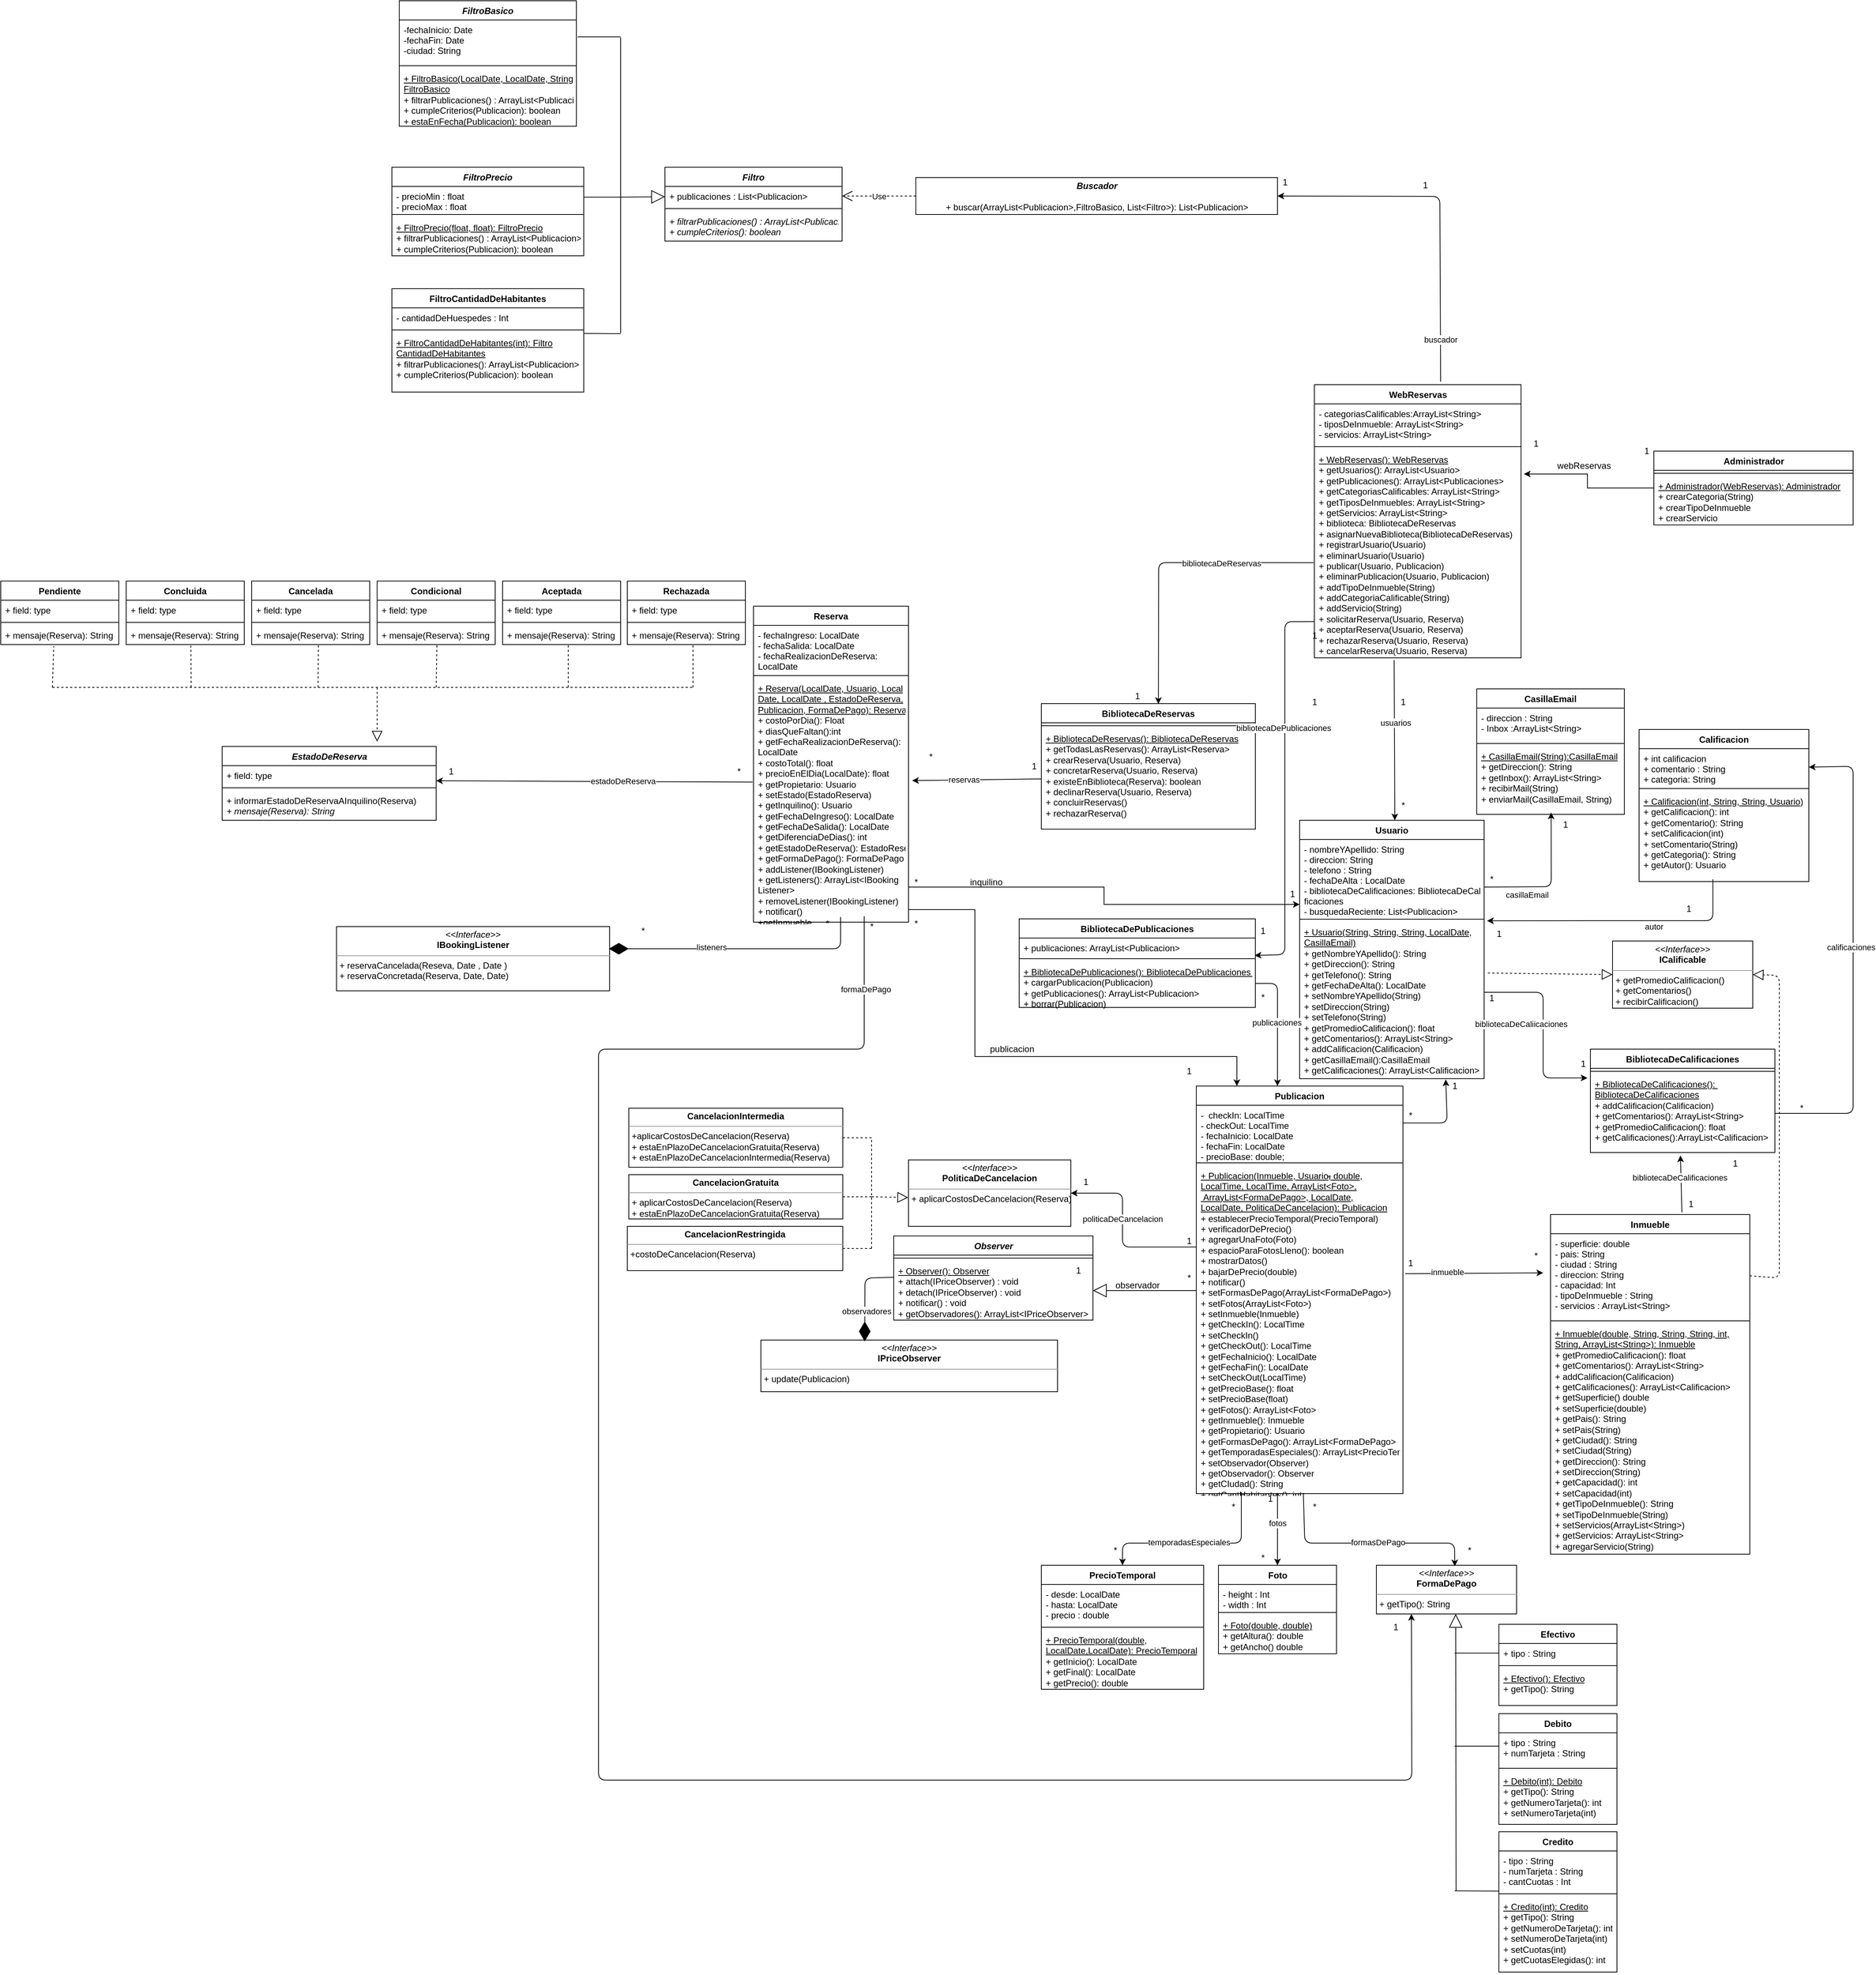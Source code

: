 <mxfile version="14.6.13" type="device"><diagram id="MO13L9uahLJAH5YqRYzS" name="Página-1"><mxGraphModel dx="2740" dy="1985" grid="1" gridSize="10" guides="1" tooltips="1" connect="1" arrows="1" fold="1" page="1" pageScale="1" pageWidth="827" pageHeight="1169" math="0" shadow="0"><root><mxCell id="0"/><mxCell id="1" parent="0"/><mxCell id="NDL3hyVNyxn80lNTKy8c-1" value="WebReservas" style="swimlane;fontStyle=1;align=center;verticalAlign=top;childLayout=stackLayout;horizontal=1;startSize=26;horizontalStack=0;resizeParent=1;resizeParentMax=0;resizeLast=0;collapsible=1;marginBottom=0;html=1;" parent="1" vertex="1"><mxGeometry x="330" y="-160" width="280" height="370" as="geometry"/></mxCell><mxCell id="NDL3hyVNyxn80lNTKy8c-2" value="- categoriasCalificables:ArrayList&lt;String&gt;&#10;- tiposDeInmueble: ArrayList&lt;String&gt;&#10;- servicios: ArrayList&lt;String&gt;" style="text;strokeColor=none;fillColor=none;align=left;verticalAlign=top;spacingLeft=4;spacingRight=4;overflow=hidden;rotatable=0;points=[[0,0.5],[1,0.5]];portConstraint=eastwest;" parent="NDL3hyVNyxn80lNTKy8c-1" vertex="1"><mxGeometry y="26" width="280" height="54" as="geometry"/></mxCell><mxCell id="NDL3hyVNyxn80lNTKy8c-3" value="" style="line;strokeWidth=1;fillColor=none;align=left;verticalAlign=middle;spacingTop=-1;spacingLeft=3;spacingRight=3;rotatable=0;labelPosition=right;points=[];portConstraint=eastwest;" parent="NDL3hyVNyxn80lNTKy8c-1" vertex="1"><mxGeometry y="80" width="280" height="8" as="geometry"/></mxCell><mxCell id="NDL3hyVNyxn80lNTKy8c-4" value="&lt;u&gt;+ WebReservas(): WebReservas&lt;br&gt;&lt;/u&gt;+ getUsuarios(): ArrayList&amp;lt;Usuario&amp;gt;&lt;br&gt;+ getPublicaciones(): ArrayList&amp;lt;Publicaciones&amp;gt;&lt;br&gt;+ getCategoriasCalificables: ArrayList&amp;lt;String&amp;gt;&lt;br&gt;+ getTiposDeInmuebles: ArrayList&amp;lt;String&amp;gt;&lt;br&gt;+ getServicios: ArrayList&amp;lt;String&amp;gt;&lt;br&gt;+ biblioteca: BibliotecaDeReservas&lt;br&gt;+ asignarNuevaBiblioteca(BibliotecaDeReservas)&lt;br&gt;+ registrarUsuario(Usuario)&lt;br&gt;+ eliminarUsuario(Usuario)&lt;br&gt;+ publicar(Usuario, Publicacion)&lt;br&gt;+ eliminarPublicacion(Usuario, Publicacion)&lt;br&gt;+ addTipoDeInmueble(String)&lt;br&gt;+ addCategoriaCalificable(String)&lt;br&gt;+ addServicio(String)&lt;br&gt;+ solicitarReserva(Usuario, Reserva)&lt;br&gt;+ aceptarReserva(Usuario, Reserva)&lt;br&gt;+ rechazarReserva(Usuario, Reserva)&lt;br&gt;+ cancelarReserva(Usuario, Reserva)" style="text;strokeColor=none;fillColor=none;align=left;verticalAlign=top;spacingLeft=4;spacingRight=4;overflow=hidden;rotatable=0;points=[[0,0.5],[1,0.5]];portConstraint=eastwest;html=1;" parent="NDL3hyVNyxn80lNTKy8c-1" vertex="1"><mxGeometry y="88" width="280" height="282" as="geometry"/></mxCell><mxCell id="NDL3hyVNyxn80lNTKy8c-5" value="BibliotecaDeReservas&#10;" style="swimlane;fontStyle=1;align=center;verticalAlign=top;childLayout=stackLayout;horizontal=1;startSize=26;horizontalStack=0;resizeParent=1;resizeParentMax=0;resizeLast=0;collapsible=1;marginBottom=0;" parent="1" vertex="1"><mxGeometry x="-40" y="272" width="290" height="170" as="geometry"/></mxCell><mxCell id="NDL3hyVNyxn80lNTKy8c-7" value="" style="line;strokeWidth=1;fillColor=none;align=left;verticalAlign=middle;spacingTop=-1;spacingLeft=3;spacingRight=3;rotatable=0;labelPosition=right;points=[];portConstraint=eastwest;" parent="NDL3hyVNyxn80lNTKy8c-5" vertex="1"><mxGeometry y="26" width="290" height="8" as="geometry"/></mxCell><mxCell id="NDL3hyVNyxn80lNTKy8c-8" value="&lt;u&gt;+ BibliotecaDeReservas(): BibliotecaDeReservas&lt;/u&gt;&lt;br&gt;+ getTodasLasReservas(): ArrayList&amp;lt;Reserva&amp;gt;&lt;br&gt;+ crearReserva(Usuario, Reserva)&lt;br&gt;+ concretarReserva(Usuario, Reserva)&lt;br&gt;+ existeEnBiblioteca(Reserva): boolean&lt;br&gt;+ declinarReserva(Usuario, Reserva)&lt;br&gt;+ concluirReservas()&lt;br&gt;+ rechazarReserva()" style="text;strokeColor=none;fillColor=none;align=left;verticalAlign=top;spacingLeft=4;spacingRight=4;overflow=hidden;rotatable=0;points=[[0,0.5],[1,0.5]];portConstraint=eastwest;html=1;" parent="NDL3hyVNyxn80lNTKy8c-5" vertex="1"><mxGeometry y="34" width="290" height="136" as="geometry"/></mxCell><mxCell id="NDL3hyVNyxn80lNTKy8c-10" value="BibliotecaDePublicaciones" style="swimlane;fontStyle=1;align=center;verticalAlign=top;childLayout=stackLayout;horizontal=1;startSize=26;horizontalStack=0;resizeParent=1;resizeParentMax=0;resizeLast=0;collapsible=1;marginBottom=0;" parent="1" vertex="1"><mxGeometry x="-70" y="563.5" width="320" height="120" as="geometry"/></mxCell><mxCell id="NDL3hyVNyxn80lNTKy8c-11" value="+ publicaciones: ArrayList&lt;Publicacion&gt;" style="text;strokeColor=none;fillColor=none;align=left;verticalAlign=top;spacingLeft=4;spacingRight=4;overflow=hidden;rotatable=0;points=[[0,0.5],[1,0.5]];portConstraint=eastwest;" parent="NDL3hyVNyxn80lNTKy8c-10" vertex="1"><mxGeometry y="26" width="320" height="24" as="geometry"/></mxCell><mxCell id="NDL3hyVNyxn80lNTKy8c-12" value="" style="line;strokeWidth=1;fillColor=none;align=left;verticalAlign=middle;spacingTop=-1;spacingLeft=3;spacingRight=3;rotatable=0;labelPosition=right;points=[];portConstraint=eastwest;" parent="NDL3hyVNyxn80lNTKy8c-10" vertex="1"><mxGeometry y="50" width="320" height="8" as="geometry"/></mxCell><mxCell id="NDL3hyVNyxn80lNTKy8c-13" value="&lt;u&gt;+ BibliotecaDePublicaciones(): BibliotecaDePublicaciones&amp;nbsp;&lt;br&gt;&lt;/u&gt;+ cargarPublicacion(Publicacion)&lt;br&gt;+ getPublicaciones(): ArrayList&amp;lt;Publicacion&amp;gt;&lt;br&gt;+ borrar(Publicacion)" style="text;strokeColor=none;fillColor=none;align=left;verticalAlign=top;spacingLeft=4;spacingRight=4;overflow=hidden;rotatable=0;points=[[0,0.5],[1,0.5]];portConstraint=eastwest;html=1;" parent="NDL3hyVNyxn80lNTKy8c-10" vertex="1"><mxGeometry y="58" width="320" height="62" as="geometry"/></mxCell><mxCell id="NDL3hyVNyxn80lNTKy8c-15" value="Usuario" style="swimlane;fontStyle=1;align=center;verticalAlign=top;childLayout=stackLayout;horizontal=1;startSize=26;horizontalStack=0;resizeParent=1;resizeParentMax=0;resizeLast=0;collapsible=1;marginBottom=0;" parent="1" vertex="1"><mxGeometry x="310" y="430" width="250" height="350" as="geometry"/></mxCell><mxCell id="NDL3hyVNyxn80lNTKy8c-16" value="- nombreYApellido: String&#10;- direccion: String &#10;- telefono : String&#10;- fechaDeAlta : LocalDate&#10;- bibliotecaDeCalificaciones: BibliotecaDeCali&#10;ficaciones&#10;- busquedaReciente: List&lt;Publicacion&gt;" style="text;strokeColor=none;fillColor=none;align=left;verticalAlign=top;spacingLeft=4;spacingRight=4;overflow=hidden;rotatable=0;points=[[0,0.5],[1,0.5]];portConstraint=eastwest;" parent="NDL3hyVNyxn80lNTKy8c-15" vertex="1"><mxGeometry y="26" width="250" height="104" as="geometry"/></mxCell><mxCell id="NDL3hyVNyxn80lNTKy8c-17" value="" style="line;strokeWidth=1;fillColor=none;align=left;verticalAlign=middle;spacingTop=-1;spacingLeft=3;spacingRight=3;rotatable=0;labelPosition=right;points=[];portConstraint=eastwest;" parent="NDL3hyVNyxn80lNTKy8c-15" vertex="1"><mxGeometry y="130" width="250" height="8" as="geometry"/></mxCell><mxCell id="NDL3hyVNyxn80lNTKy8c-18" value="&lt;u&gt;+ Usuario(String, String, String, LocalDate,&lt;br&gt;CasillaEmail)&lt;/u&gt;&lt;br&gt;+ getNombreYApellido(): String&lt;br&gt;+ getDireccion(): String&lt;br&gt;+ getTelefono(): String&lt;br&gt;+ getFechaDeAlta(): LocalDate&lt;br&gt;+ setNombreYApellido(String)&lt;br&gt;+ setDireccion(String)&lt;br&gt;+ setTelefono(String)&lt;br&gt;+ getPromedioCalificacion(): float&lt;br&gt;+ getComentarios(): ArrayList&amp;lt;String&amp;gt;&lt;br&gt;+&amp;nbsp;addCalificacion(Calificacion)&lt;br&gt;+ getCasillaEmail():CasillaEmail&lt;br&gt;+ getCalificaciones(): ArrayList&amp;lt;Calificacion&amp;gt;" style="text;strokeColor=none;fillColor=none;align=left;verticalAlign=top;spacingLeft=4;spacingRight=4;overflow=hidden;rotatable=0;points=[[0,0.5],[1,0.5]];portConstraint=eastwest;html=1;" parent="NDL3hyVNyxn80lNTKy8c-15" vertex="1"><mxGeometry y="138" width="250" height="212" as="geometry"/></mxCell><mxCell id="NDL3hyVNyxn80lNTKy8c-35" value="&lt;p style=&quot;margin: 0px ; margin-top: 4px ; text-align: center&quot;&gt;&lt;i&gt;&amp;lt;&amp;lt;Interface&amp;gt;&amp;gt;&lt;/i&gt;&lt;br&gt;&lt;b&gt;ICalificable&lt;/b&gt;&lt;/p&gt;&lt;hr size=&quot;1&quot;&gt;&lt;p style=&quot;margin: 0px ; margin-left: 4px&quot;&gt;&lt;/p&gt;&lt;p style=&quot;margin: 0px ; margin-left: 4px&quot;&gt;+ getPromedioCalificacion()&lt;br&gt;+ getComentarios()&lt;/p&gt;&lt;p style=&quot;margin: 0px ; margin-left: 4px&quot;&gt;+ recibirCalificacion()&lt;/p&gt;" style="verticalAlign=top;align=left;overflow=fill;fontSize=12;fontFamily=Helvetica;html=1;" parent="1" vertex="1"><mxGeometry x="734" y="593.5" width="190" height="91" as="geometry"/></mxCell><mxCell id="NDL3hyVNyxn80lNTKy8c-36" value="Inmueble" style="swimlane;fontStyle=1;align=center;verticalAlign=top;childLayout=stackLayout;horizontal=1;startSize=26;horizontalStack=0;resizeParent=1;resizeParentMax=0;resizeLast=0;collapsible=1;marginBottom=0;" parent="1" vertex="1"><mxGeometry x="650" y="964" width="270" height="460" as="geometry"/></mxCell><mxCell id="NDL3hyVNyxn80lNTKy8c-37" value="- superficie: double&#10;- pais: String &#10;- ciudad : String &#10;- direccion: String &#10;- capacidad: Int &#10;- tipoDeInmueble : String&#10;- servicios : ArrayList&lt;String&gt;&#10;" style="text;strokeColor=none;fillColor=none;align=left;verticalAlign=top;spacingLeft=4;spacingRight=4;overflow=hidden;rotatable=0;points=[[0,0.5],[1,0.5]];portConstraint=eastwest;" parent="NDL3hyVNyxn80lNTKy8c-36" vertex="1"><mxGeometry y="26" width="270" height="114" as="geometry"/></mxCell><mxCell id="NDL3hyVNyxn80lNTKy8c-38" value="" style="line;strokeWidth=1;fillColor=none;align=left;verticalAlign=middle;spacingTop=-1;spacingLeft=3;spacingRight=3;rotatable=0;labelPosition=right;points=[];portConstraint=eastwest;" parent="NDL3hyVNyxn80lNTKy8c-36" vertex="1"><mxGeometry y="140" width="270" height="8" as="geometry"/></mxCell><mxCell id="NDL3hyVNyxn80lNTKy8c-39" value="&lt;u&gt;+ Inmueble(double, String, String, String, int, &lt;/u&gt;&lt;br&gt;&lt;u&gt;String, ArrayList&amp;lt;String&amp;gt;): Inmueble&lt;/u&gt;&lt;br&gt;+ getPromedioCalificacion(): float&lt;br&gt;+ getComentarios(): ArrayList&amp;lt;String&amp;gt;&lt;br&gt;+ addCalificacion(Calificacion)&lt;br&gt;+ getCalificaciones(): ArrayList&amp;lt;Calificacion&amp;gt;&lt;br&gt;+ getSuperficie() double&lt;br&gt;+ setSuperficie(double)&lt;br&gt;+ getPais(): String&lt;br&gt;+ setPais(String)&lt;br&gt;+ getCiudad(): String&lt;br&gt;+ setCiudad(String)&lt;br&gt;+ getDireccion(): String&lt;br&gt;+ setDireccion(String)&lt;br&gt;+ getCapacidad(): int&lt;br&gt;+ setCapacidad(int)&lt;br&gt;+ getTipoDeInmueble(): String&lt;br&gt;+ setTipoDeInmueble(String)&lt;br&gt;+ setServicios(ArrayList&amp;lt;String&amp;gt;)&lt;br&gt;+ getServicios: ArrayList&amp;lt;String&amp;gt;&lt;br&gt;+ agregarServicio(String)" style="text;strokeColor=none;fillColor=none;align=left;verticalAlign=top;spacingLeft=4;spacingRight=4;overflow=hidden;rotatable=0;points=[[0,0.5],[1,0.5]];portConstraint=eastwest;html=1;" parent="NDL3hyVNyxn80lNTKy8c-36" vertex="1"><mxGeometry y="148" width="270" height="312" as="geometry"/></mxCell><mxCell id="NDL3hyVNyxn80lNTKy8c-57" value="" style="endArrow=classic;html=1;entryX=0.516;entryY=0;entryDx=0;entryDy=0;entryPerimeter=0;exitX=0.386;exitY=1.011;exitDx=0;exitDy=0;exitPerimeter=0;" parent="1" source="NDL3hyVNyxn80lNTKy8c-4" target="NDL3hyVNyxn80lNTKy8c-15" edge="1"><mxGeometry width="50" height="50" relative="1" as="geometry"><mxPoint x="439" y="339" as="sourcePoint"/><mxPoint x="550" y="470" as="targetPoint"/></mxGeometry></mxCell><mxCell id="NDL3hyVNyxn80lNTKy8c-258" value="usuarios" style="edgeLabel;html=1;align=center;verticalAlign=middle;resizable=0;points=[];" parent="NDL3hyVNyxn80lNTKy8c-57" vertex="1" connectable="0"><mxGeometry x="-0.221" y="1" relative="1" as="geometry"><mxPoint as="offset"/></mxGeometry></mxCell><mxCell id="NDL3hyVNyxn80lNTKy8c-62" value="Publicacion" style="swimlane;fontStyle=1;align=center;verticalAlign=top;childLayout=stackLayout;horizontal=1;startSize=26;horizontalStack=0;resizeParent=1;resizeParentMax=0;resizeLast=0;collapsible=1;marginBottom=0;" parent="1" vertex="1"><mxGeometry x="170" y="790" width="280" height="552" as="geometry"/></mxCell><mxCell id="NDL3hyVNyxn80lNTKy8c-63" value="-  checkIn: LocalTime&#10;- checkOut: LocalTime&#10;- fechaInicio: LocalDate&#10;- fechaFin: LocalDate&#10;- precioBase: double;" style="text;strokeColor=none;fillColor=none;align=left;verticalAlign=top;spacingLeft=4;spacingRight=4;overflow=hidden;rotatable=0;points=[[0,0.5],[1,0.5]];portConstraint=eastwest;" parent="NDL3hyVNyxn80lNTKy8c-62" vertex="1"><mxGeometry y="26" width="280" height="74" as="geometry"/></mxCell><mxCell id="NDL3hyVNyxn80lNTKy8c-64" value="" style="line;strokeWidth=1;fillColor=none;align=left;verticalAlign=middle;spacingTop=-1;spacingLeft=3;spacingRight=3;rotatable=0;labelPosition=right;points=[];portConstraint=eastwest;" parent="NDL3hyVNyxn80lNTKy8c-62" vertex="1"><mxGeometry y="100" width="280" height="8" as="geometry"/></mxCell><mxCell id="NDL3hyVNyxn80lNTKy8c-65" value="&lt;u&gt;+ Publicacion(Inmueble, Usuario, double, &lt;/u&gt;&lt;br&gt;&lt;u&gt;LocalTime, LocalTime, ArrayList&amp;lt;Foto&amp;gt;,&lt;/u&gt;&lt;br&gt;&lt;u&gt;&amp;nbsp;ArrayList&amp;lt;FormaDePago&amp;gt;, LocalDate, &lt;/u&gt;&lt;br&gt;&lt;u&gt;LocalDate, PoliticaDeCancelacion): Publicacion&lt;/u&gt;&lt;br&gt;+ establecerPrecioTemporal(PrecioTemporal)&lt;br&gt;+ verificadorDePrecio()&lt;br&gt;+ agregarUnaFoto(Foto)&lt;br&gt;+ espacioParaFotosLleno(): boolean&lt;br&gt;+ mostrarDatos()&lt;br&gt;+ bajarDePrecio(double)&lt;br&gt;+ notificar()&lt;br&gt;+ setFormasDePago(ArrayList&amp;lt;FormaDePago&amp;gt;)&lt;br&gt;+ setFotos(ArrayList&amp;lt;Foto&amp;gt;)&lt;br&gt;+ setInmueble(Inmueble)&lt;br&gt;+ getCheckIn(): LocalTime&lt;br&gt;+ setCheckIn()&lt;br&gt;+ getCheckOut(): LocalTime&lt;br&gt;+ getFechaInicio(): LocalDate&lt;br&gt;+ getFechaFin(): LocalDate&lt;br&gt;+ setCheckOut(LocalTime)&lt;br&gt;+ getPrecioBase(): float&lt;br&gt;+ setPrecioBase(float)&lt;br&gt;+ getFotos(): ArrayList&amp;lt;Foto&amp;gt;&lt;br&gt;+ getInmueble(): Inmueble&lt;br&gt;+ getPropietario(): Usuario&lt;br&gt;+ getFormasDePago(): ArrayList&amp;lt;FormaDePago&amp;gt;&lt;br&gt;+ getTemporadasEspeciales(): ArrayList&amp;lt;PrecioTemporal&amp;gt;&lt;br&gt;+ setObservador(Observer)&lt;br&gt;+ getObservador(): Observer&lt;br&gt;+ getCIudad(): String&lt;br&gt;+ getCantHabitantes(): int" style="text;strokeColor=none;fillColor=none;align=left;verticalAlign=top;spacingLeft=4;spacingRight=4;overflow=hidden;rotatable=0;points=[[0,0.5],[1,0.5]];portConstraint=eastwest;html=1;" parent="NDL3hyVNyxn80lNTKy8c-62" vertex="1"><mxGeometry y="108" width="280" height="444" as="geometry"/></mxCell><mxCell id="NDL3hyVNyxn80lNTKy8c-67" value="" style="endArrow=classic;html=1;exitX=1.011;exitY=0.329;exitDx=0;exitDy=0;exitPerimeter=0;" parent="1" source="NDL3hyVNyxn80lNTKy8c-65" edge="1"><mxGeometry width="50" height="50" relative="1" as="geometry"><mxPoint x="-20" y="1010" as="sourcePoint"/><mxPoint x="640" y="1043" as="targetPoint"/></mxGeometry></mxCell><mxCell id="NDL3hyVNyxn80lNTKy8c-282" value="inmueble" style="edgeLabel;html=1;align=center;verticalAlign=middle;resizable=0;points=[];" parent="NDL3hyVNyxn80lNTKy8c-67" vertex="1" connectable="0"><mxGeometry x="-0.393" y="2" relative="1" as="geometry"><mxPoint as="offset"/></mxGeometry></mxCell><mxCell id="NDL3hyVNyxn80lNTKy8c-68" value="" style="endArrow=classic;html=1;entryX=0.792;entryY=1.005;entryDx=0;entryDy=0;entryPerimeter=0;" parent="1" target="NDL3hyVNyxn80lNTKy8c-18" edge="1"><mxGeometry width="50" height="50" relative="1" as="geometry"><mxPoint x="450" y="840" as="sourcePoint"/><mxPoint x="490" y="800" as="targetPoint"/><Array as="points"><mxPoint x="510" y="840"/></Array></mxGeometry></mxCell><mxCell id="NDL3hyVNyxn80lNTKy8c-87" value="BibliotecaDeCalificaciones" style="swimlane;fontStyle=1;align=center;verticalAlign=top;childLayout=stackLayout;horizontal=1;startSize=26;horizontalStack=0;resizeParent=1;resizeParentMax=0;resizeLast=0;collapsible=1;marginBottom=0;" parent="1" vertex="1"><mxGeometry x="704" y="740" width="250" height="140" as="geometry"/></mxCell><mxCell id="NDL3hyVNyxn80lNTKy8c-89" value="" style="line;strokeWidth=1;fillColor=none;align=left;verticalAlign=middle;spacingTop=-1;spacingLeft=3;spacingRight=3;rotatable=0;labelPosition=right;points=[];portConstraint=eastwest;" parent="NDL3hyVNyxn80lNTKy8c-87" vertex="1"><mxGeometry y="26" width="250" height="8" as="geometry"/></mxCell><mxCell id="NDL3hyVNyxn80lNTKy8c-90" value="&lt;u&gt;+&amp;nbsp;BibliotecaDeCalificaciones():&amp;nbsp;&lt;br&gt;BibliotecaDeCalificaciones&lt;/u&gt;&lt;br&gt;+ addCalificacion(Calificacion)&lt;br&gt;+ getComentarios(): ArrayList&amp;lt;String&amp;gt;&lt;br&gt;+ getPromedioCalificacion(): float&lt;br&gt;+ getCalificaciones():ArrayList&amp;lt;Calificacion&amp;gt;" style="text;strokeColor=none;fillColor=none;align=left;verticalAlign=top;spacingLeft=4;spacingRight=4;overflow=hidden;rotatable=0;points=[[0,0.5],[1,0.5]];portConstraint=eastwest;html=1;" parent="NDL3hyVNyxn80lNTKy8c-87" vertex="1"><mxGeometry y="34" width="250" height="106" as="geometry"/></mxCell><mxCell id="NDL3hyVNyxn80lNTKy8c-93" value="Calificacion" style="swimlane;fontStyle=1;align=center;verticalAlign=top;childLayout=stackLayout;horizontal=1;startSize=26;horizontalStack=0;resizeParent=1;resizeParentMax=0;resizeLast=0;collapsible=1;marginBottom=0;" parent="1" vertex="1"><mxGeometry x="770" y="307" width="230" height="206" as="geometry"/></mxCell><mxCell id="NDL3hyVNyxn80lNTKy8c-94" value="+ int calificacion&#10;+ comentario : String&#10;+ categoria: String" style="text;strokeColor=none;fillColor=none;align=left;verticalAlign=top;spacingLeft=4;spacingRight=4;overflow=hidden;rotatable=0;points=[[0,0.5],[1,0.5]];portConstraint=eastwest;" parent="NDL3hyVNyxn80lNTKy8c-93" vertex="1"><mxGeometry y="26" width="230" height="50" as="geometry"/></mxCell><mxCell id="NDL3hyVNyxn80lNTKy8c-95" value="" style="line;strokeWidth=1;fillColor=none;align=left;verticalAlign=middle;spacingTop=-1;spacingLeft=3;spacingRight=3;rotatable=0;labelPosition=right;points=[];portConstraint=eastwest;" parent="NDL3hyVNyxn80lNTKy8c-93" vertex="1"><mxGeometry y="76" width="230" height="8" as="geometry"/></mxCell><mxCell id="NDL3hyVNyxn80lNTKy8c-96" value="&lt;u&gt;+ Calificacion(int, String, String, Usuario)&lt;/u&gt;&lt;br&gt;+ getCalificacion(): int&lt;br&gt;+ getComentario(): String&lt;br&gt;+ setCalificacion(int)&lt;br&gt;+ setComentario(String)&lt;br&gt;+ getCategoria(): String&lt;br&gt;+ getAutor(): Usuario" style="text;strokeColor=none;fillColor=none;align=left;verticalAlign=top;spacingLeft=4;spacingRight=4;overflow=hidden;rotatable=0;points=[[0,0.5],[1,0.5]];portConstraint=eastwest;html=1;" parent="NDL3hyVNyxn80lNTKy8c-93" vertex="1"><mxGeometry y="84" width="230" height="122" as="geometry"/></mxCell><mxCell id="NDL3hyVNyxn80lNTKy8c-106" value="" style="endArrow=block;dashed=1;endFill=0;endSize=12;html=1;exitX=1.02;exitY=0.325;exitDx=0;exitDy=0;entryX=0;entryY=0.5;entryDx=0;entryDy=0;exitPerimeter=0;" parent="1" source="NDL3hyVNyxn80lNTKy8c-18" target="NDL3hyVNyxn80lNTKy8c-35" edge="1"><mxGeometry width="160" relative="1" as="geometry"><mxPoint x="650" y="720" as="sourcePoint"/><mxPoint x="810" y="720" as="targetPoint"/></mxGeometry></mxCell><mxCell id="NDL3hyVNyxn80lNTKy8c-109" value="" style="endArrow=classic;html=1;entryX=1.016;entryY=-0.009;entryDx=0;entryDy=0;entryPerimeter=0;" parent="1" target="NDL3hyVNyxn80lNTKy8c-18" edge="1"><mxGeometry width="50" height="50" relative="1" as="geometry"><mxPoint x="870" y="510" as="sourcePoint"/><mxPoint x="699" y="420" as="targetPoint"/><Array as="points"><mxPoint x="870" y="566"/></Array></mxGeometry></mxCell><mxCell id="NDL3hyVNyxn80lNTKy8c-286" value="autor" style="edgeLabel;html=1;align=center;verticalAlign=middle;resizable=0;points=[];" parent="NDL3hyVNyxn80lNTKy8c-109" vertex="1" connectable="0"><mxGeometry x="-0.245" relative="1" as="geometry"><mxPoint x="0.4" y="7.87" as="offset"/></mxGeometry></mxCell><mxCell id="NDL3hyVNyxn80lNTKy8c-110" value="" style="endArrow=classic;html=1;" parent="1" edge="1"><mxGeometry width="50" height="50" relative="1" as="geometry"><mxPoint x="560" y="663" as="sourcePoint"/><mxPoint x="700" y="779" as="targetPoint"/><Array as="points"><mxPoint x="640" y="663"/><mxPoint x="640" y="779"/></Array></mxGeometry></mxCell><mxCell id="NDL3hyVNyxn80lNTKy8c-256" value="bibliotecaDeCaliicaciones" style="edgeLabel;html=1;align=center;verticalAlign=middle;resizable=0;points=[];" parent="NDL3hyVNyxn80lNTKy8c-110" vertex="1" connectable="0"><mxGeometry x="0.49" y="1" relative="1" as="geometry"><mxPoint x="-30.9" y="-68" as="offset"/></mxGeometry></mxCell><mxCell id="NDL3hyVNyxn80lNTKy8c-111" value="" style="endArrow=classic;html=1;exitX=-0.1;exitY=1.05;exitDx=0;exitDy=0;exitPerimeter=0;entryX=0.488;entryY=1.038;entryDx=0;entryDy=0;entryPerimeter=0;" parent="1" source="NDL3hyVNyxn80lNTKy8c-285" target="NDL3hyVNyxn80lNTKy8c-90" edge="1"><mxGeometry width="50" height="50" relative="1" as="geometry"><mxPoint x="829" y="960" as="sourcePoint"/><mxPoint x="670" y="760" as="targetPoint"/></mxGeometry></mxCell><mxCell id="NDL3hyVNyxn80lNTKy8c-284" value="bibliotecaDeCalificaciones" style="edgeLabel;html=1;align=center;verticalAlign=middle;resizable=0;points=[];" parent="NDL3hyVNyxn80lNTKy8c-111" vertex="1" connectable="0"><mxGeometry x="0.218" y="2" relative="1" as="geometry"><mxPoint as="offset"/></mxGeometry></mxCell><mxCell id="NDL3hyVNyxn80lNTKy8c-112" value="" style="endArrow=block;dashed=1;endFill=0;endSize=12;html=1;entryX=1;entryY=0.5;entryDx=0;entryDy=0;exitX=1;exitY=0.5;exitDx=0;exitDy=0;" parent="1" source="NDL3hyVNyxn80lNTKy8c-37" target="NDL3hyVNyxn80lNTKy8c-35" edge="1"><mxGeometry width="160" relative="1" as="geometry"><mxPoint x="869" y="1040" as="sourcePoint"/><mxPoint x="715" y="649" as="targetPoint"/><Array as="points"><mxPoint x="960" y="1050"/><mxPoint x="960" y="640"/></Array></mxGeometry></mxCell><mxCell id="NDL3hyVNyxn80lNTKy8c-117" value="Foto" style="swimlane;fontStyle=1;align=center;verticalAlign=top;childLayout=stackLayout;horizontal=1;startSize=26;horizontalStack=0;resizeParent=1;resizeParentMax=0;resizeLast=0;collapsible=1;marginBottom=0;html=1;" parent="1" vertex="1"><mxGeometry x="200" y="1439" width="160" height="120" as="geometry"/></mxCell><mxCell id="NDL3hyVNyxn80lNTKy8c-118" value="- height : Int &#10;- width : Int" style="text;strokeColor=none;fillColor=none;align=left;verticalAlign=top;spacingLeft=4;spacingRight=4;overflow=hidden;rotatable=0;points=[[0,0.5],[1,0.5]];portConstraint=eastwest;" parent="NDL3hyVNyxn80lNTKy8c-117" vertex="1"><mxGeometry y="26" width="160" height="34" as="geometry"/></mxCell><mxCell id="NDL3hyVNyxn80lNTKy8c-119" value="" style="line;strokeWidth=1;fillColor=none;align=left;verticalAlign=middle;spacingTop=-1;spacingLeft=3;spacingRight=3;rotatable=0;labelPosition=right;points=[];portConstraint=eastwest;" parent="NDL3hyVNyxn80lNTKy8c-117" vertex="1"><mxGeometry y="60" width="160" height="8" as="geometry"/></mxCell><mxCell id="NDL3hyVNyxn80lNTKy8c-120" value="&lt;u&gt;+ Foto(double, double)&lt;/u&gt;&lt;br&gt;+ getAltura(): double&lt;br&gt;+ getAncho() double" style="text;strokeColor=none;fillColor=none;align=left;verticalAlign=top;spacingLeft=4;spacingRight=4;overflow=hidden;rotatable=0;points=[[0,0.5],[1,0.5]];portConstraint=eastwest;html=1;" parent="NDL3hyVNyxn80lNTKy8c-117" vertex="1"><mxGeometry y="68" width="160" height="52" as="geometry"/></mxCell><mxCell id="NDL3hyVNyxn80lNTKy8c-121" value="" style="endArrow=classic;html=1;entryX=0.5;entryY=0;entryDx=0;entryDy=0;exitX=1;exitY=0.1;exitDx=0;exitDy=0;exitPerimeter=0;" parent="1" source="1e8_6TvZUWfCF3USx0Qi-19" target="NDL3hyVNyxn80lNTKy8c-117" edge="1"><mxGeometry width="50" height="50" relative="1" as="geometry"><mxPoint x="280" y="1339" as="sourcePoint"/><mxPoint x="470" y="1199" as="targetPoint"/></mxGeometry></mxCell><mxCell id="NDL3hyVNyxn80lNTKy8c-278" value="fotos" style="edgeLabel;html=1;align=center;verticalAlign=middle;resizable=0;points=[];" parent="NDL3hyVNyxn80lNTKy8c-121" vertex="1" connectable="0"><mxGeometry x="-0.167" y="-3" relative="1" as="geometry"><mxPoint x="3" as="offset"/></mxGeometry></mxCell><mxCell id="NDL3hyVNyxn80lNTKy8c-122" value="&lt;p style=&quot;margin: 0px ; margin-top: 4px ; text-align: center&quot;&gt;&lt;i&gt;&amp;lt;&amp;lt;Interface&amp;gt;&amp;gt;&lt;/i&gt;&lt;br&gt;&lt;b&gt;FormaDePago&lt;/b&gt;&lt;/p&gt;&lt;hr size=&quot;1&quot;&gt;&lt;p style=&quot;margin: 0px ; margin-left: 4px&quot;&gt;&lt;span&gt;+ getTipo(): String&lt;/span&gt;&lt;br&gt;&lt;/p&gt;" style="verticalAlign=top;align=left;overflow=fill;fontSize=12;fontFamily=Helvetica;html=1;strokeColor=#000000;" parent="1" vertex="1"><mxGeometry x="414" y="1439" width="190" height="66" as="geometry"/></mxCell><mxCell id="NDL3hyVNyxn80lNTKy8c-123" value="" style="endArrow=classic;html=1;exitX=0.518;exitY=0.998;exitDx=0;exitDy=0;exitPerimeter=0;entryX=0.559;entryY=0.022;entryDx=0;entryDy=0;entryPerimeter=0;" parent="1" source="NDL3hyVNyxn80lNTKy8c-65" target="NDL3hyVNyxn80lNTKy8c-122" edge="1"><mxGeometry width="50" height="50" relative="1" as="geometry"><mxPoint x="316.96" y="1327.448" as="sourcePoint"/><mxPoint x="470" y="1189" as="targetPoint"/><Array as="points"><mxPoint x="317" y="1409"/><mxPoint x="520" y="1409"/></Array></mxGeometry></mxCell><mxCell id="NDL3hyVNyxn80lNTKy8c-280" value="formasDePago" style="edgeLabel;html=1;align=center;verticalAlign=middle;resizable=0;points=[];" parent="NDL3hyVNyxn80lNTKy8c-123" vertex="1" connectable="0"><mxGeometry x="-0.189" y="1" relative="1" as="geometry"><mxPoint x="44.16" as="offset"/></mxGeometry></mxCell><mxCell id="NDL3hyVNyxn80lNTKy8c-133" value="Debito" style="swimlane;fontStyle=1;align=center;verticalAlign=top;childLayout=stackLayout;horizontal=1;startSize=26;horizontalStack=0;resizeParent=1;resizeParentMax=0;resizeLast=0;collapsible=1;marginBottom=0;" parent="1" vertex="1"><mxGeometry x="580" y="1640" width="160" height="150" as="geometry"/></mxCell><mxCell id="NDL3hyVNyxn80lNTKy8c-134" value="+ tipo : String&#10;+ numTarjeta : String" style="text;strokeColor=none;fillColor=none;align=left;verticalAlign=top;spacingLeft=4;spacingRight=4;overflow=hidden;rotatable=0;points=[[0,0.5],[1,0.5]];portConstraint=eastwest;" parent="NDL3hyVNyxn80lNTKy8c-133" vertex="1"><mxGeometry y="26" width="160" height="44" as="geometry"/></mxCell><mxCell id="NDL3hyVNyxn80lNTKy8c-135" value="" style="line;strokeWidth=1;fillColor=none;align=left;verticalAlign=middle;spacingTop=-1;spacingLeft=3;spacingRight=3;rotatable=0;labelPosition=right;points=[];portConstraint=eastwest;" parent="NDL3hyVNyxn80lNTKy8c-133" vertex="1"><mxGeometry y="70" width="160" height="8" as="geometry"/></mxCell><mxCell id="NDL3hyVNyxn80lNTKy8c-136" value="&lt;u&gt;+ Debito(int): Debito&lt;br&gt;&lt;/u&gt;+ getTipo(): String&lt;br&gt;+ getNumeroTarjeta(): int&lt;br&gt;+ setNumeroTarjeta(int)" style="text;strokeColor=none;fillColor=none;align=left;verticalAlign=top;spacingLeft=4;spacingRight=4;overflow=hidden;rotatable=0;points=[[0,0.5],[1,0.5]];portConstraint=eastwest;html=1;" parent="NDL3hyVNyxn80lNTKy8c-133" vertex="1"><mxGeometry y="78" width="160" height="72" as="geometry"/></mxCell><mxCell id="NDL3hyVNyxn80lNTKy8c-137" value="Credito" style="swimlane;fontStyle=1;align=center;verticalAlign=top;childLayout=stackLayout;horizontal=1;startSize=26;horizontalStack=0;resizeParent=1;resizeParentMax=0;resizeLast=0;collapsible=1;marginBottom=0;" parent="1" vertex="1"><mxGeometry x="580" y="1800" width="160" height="190" as="geometry"/></mxCell><mxCell id="NDL3hyVNyxn80lNTKy8c-138" value="- tipo : String&#10;- numTarjeta : String&#10;- cantCuotas : Int" style="text;strokeColor=none;fillColor=none;align=left;verticalAlign=top;spacingLeft=4;spacingRight=4;overflow=hidden;rotatable=0;points=[[0,0.5],[1,0.5]];portConstraint=eastwest;" parent="NDL3hyVNyxn80lNTKy8c-137" vertex="1"><mxGeometry y="26" width="160" height="54" as="geometry"/></mxCell><mxCell id="NDL3hyVNyxn80lNTKy8c-139" value="" style="line;strokeWidth=1;fillColor=none;align=left;verticalAlign=middle;spacingTop=-1;spacingLeft=3;spacingRight=3;rotatable=0;labelPosition=right;points=[];portConstraint=eastwest;" parent="NDL3hyVNyxn80lNTKy8c-137" vertex="1"><mxGeometry y="80" width="160" height="8" as="geometry"/></mxCell><mxCell id="NDL3hyVNyxn80lNTKy8c-140" value="&lt;u&gt;+ Credito(int): Credito&lt;br&gt;&lt;/u&gt;+ getTipo(): String&lt;br&gt;+ getNumeroDeTarjeta(): int&lt;br&gt;+ setNumeroDeTarjeta(int)&lt;br&gt;+ setCuotas(int)&lt;br&gt;+ getCuotasElegidas(): int" style="text;strokeColor=none;fillColor=none;align=left;verticalAlign=top;spacingLeft=4;spacingRight=4;overflow=hidden;rotatable=0;points=[[0,0.5],[1,0.5]];portConstraint=eastwest;fontStyle=0;html=1;" parent="NDL3hyVNyxn80lNTKy8c-137" vertex="1"><mxGeometry y="88" width="160" height="102" as="geometry"/></mxCell><mxCell id="NDL3hyVNyxn80lNTKy8c-141" value="Efectivo" style="swimlane;fontStyle=1;align=center;verticalAlign=top;childLayout=stackLayout;horizontal=1;startSize=26;horizontalStack=0;resizeParent=1;resizeParentMax=0;resizeLast=0;collapsible=1;marginBottom=0;" parent="1" vertex="1"><mxGeometry x="580" y="1519" width="160" height="110" as="geometry"/></mxCell><mxCell id="NDL3hyVNyxn80lNTKy8c-142" value="+ tipo : String" style="text;strokeColor=none;fillColor=none;align=left;verticalAlign=top;spacingLeft=4;spacingRight=4;overflow=hidden;rotatable=0;points=[[0,0.5],[1,0.5]];portConstraint=eastwest;" parent="NDL3hyVNyxn80lNTKy8c-141" vertex="1"><mxGeometry y="26" width="160" height="26" as="geometry"/></mxCell><mxCell id="NDL3hyVNyxn80lNTKy8c-143" value="" style="line;strokeWidth=1;fillColor=none;align=left;verticalAlign=middle;spacingTop=-1;spacingLeft=3;spacingRight=3;rotatable=0;labelPosition=right;points=[];portConstraint=eastwest;" parent="NDL3hyVNyxn80lNTKy8c-141" vertex="1"><mxGeometry y="52" width="160" height="8" as="geometry"/></mxCell><mxCell id="NDL3hyVNyxn80lNTKy8c-144" value="&lt;u&gt;+ Efectivo(): Efectivo&lt;br&gt;&lt;/u&gt;+ getTipo(): String" style="text;strokeColor=none;fillColor=none;align=left;verticalAlign=top;spacingLeft=4;spacingRight=4;overflow=hidden;rotatable=0;points=[[0,0.5],[1,0.5]];portConstraint=eastwest;html=1;" parent="NDL3hyVNyxn80lNTKy8c-141" vertex="1"><mxGeometry y="60" width="160" height="50" as="geometry"/></mxCell><mxCell id="NDL3hyVNyxn80lNTKy8c-147" value="" style="endArrow=block;endSize=16;endFill=0;html=1;entryX=0.25;entryY=1;entryDx=0;entryDy=0;" parent="1" edge="1"><mxGeometry width="160" relative="1" as="geometry"><mxPoint x="522" y="1880" as="sourcePoint"/><mxPoint x="521.5" y="1505.0" as="targetPoint"/></mxGeometry></mxCell><mxCell id="NDL3hyVNyxn80lNTKy8c-149" value="" style="endArrow=none;html=1;exitX=0.002;exitY=1.006;exitDx=0;exitDy=0;exitPerimeter=0;" parent="1" source="NDL3hyVNyxn80lNTKy8c-138" edge="1"><mxGeometry width="50" height="50" relative="1" as="geometry"><mxPoint x="840" y="1189" as="sourcePoint"/><mxPoint x="520" y="1880" as="targetPoint"/></mxGeometry></mxCell><mxCell id="NDL3hyVNyxn80lNTKy8c-150" value="" style="endArrow=none;html=1;exitX=0;exitY=0.409;exitDx=0;exitDy=0;exitPerimeter=0;" parent="1" source="NDL3hyVNyxn80lNTKy8c-134" edge="1"><mxGeometry width="50" height="50" relative="1" as="geometry"><mxPoint x="590.32" y="1819.324" as="sourcePoint"/><mxPoint x="520" y="1684" as="targetPoint"/></mxGeometry></mxCell><mxCell id="NDL3hyVNyxn80lNTKy8c-151" value="" style="endArrow=none;html=1;exitX=0;exitY=0.5;exitDx=0;exitDy=0;" parent="1" source="NDL3hyVNyxn80lNTKy8c-142" edge="1"><mxGeometry width="50" height="50" relative="1" as="geometry"><mxPoint x="590" y="1668.996" as="sourcePoint"/><mxPoint x="520" y="1558" as="targetPoint"/></mxGeometry></mxCell><mxCell id="NDL3hyVNyxn80lNTKy8c-152" value="PrecioTemporal" style="swimlane;fontStyle=1;align=center;verticalAlign=top;childLayout=stackLayout;horizontal=1;startSize=26;horizontalStack=0;resizeParent=1;resizeParentMax=0;resizeLast=0;collapsible=1;marginBottom=0;" parent="1" vertex="1"><mxGeometry x="-40" y="1439" width="220" height="168" as="geometry"/></mxCell><mxCell id="NDL3hyVNyxn80lNTKy8c-153" value="- desde: LocalDate&#10;- hasta: LocalDate&#10;- precio : double&#10;" style="text;strokeColor=none;fillColor=none;align=left;verticalAlign=top;spacingLeft=4;spacingRight=4;overflow=hidden;rotatable=0;points=[[0,0.5],[1,0.5]];portConstraint=eastwest;" parent="NDL3hyVNyxn80lNTKy8c-152" vertex="1"><mxGeometry y="26" width="220" height="54" as="geometry"/></mxCell><mxCell id="NDL3hyVNyxn80lNTKy8c-154" value="" style="line;strokeWidth=1;fillColor=none;align=left;verticalAlign=middle;spacingTop=-1;spacingLeft=3;spacingRight=3;rotatable=0;labelPosition=right;points=[];portConstraint=eastwest;" parent="NDL3hyVNyxn80lNTKy8c-152" vertex="1"><mxGeometry y="80" width="220" height="8" as="geometry"/></mxCell><mxCell id="NDL3hyVNyxn80lNTKy8c-155" value="&lt;u&gt;+ PrecioTemporal(double,&lt;br&gt;LocalDate,LocalDate): PrecioTemporal&lt;/u&gt;&lt;br&gt;+ getInicio(): LocalDate&lt;br&gt;+ getFinal(): LocalDate&lt;br&gt;+ getPrecio(): double" style="text;strokeColor=none;fillColor=none;align=left;verticalAlign=top;spacingLeft=4;spacingRight=4;overflow=hidden;rotatable=0;points=[[0,0.5],[1,0.5]];portConstraint=eastwest;html=1;" parent="NDL3hyVNyxn80lNTKy8c-152" vertex="1"><mxGeometry y="88" width="220" height="80" as="geometry"/></mxCell><mxCell id="NDL3hyVNyxn80lNTKy8c-156" value="" style="endArrow=classic;html=1;entryX=0.5;entryY=0;entryDx=0;entryDy=0;" parent="1" target="NDL3hyVNyxn80lNTKy8c-152" edge="1"><mxGeometry width="50" height="50" relative="1" as="geometry"><mxPoint x="231" y="1340" as="sourcePoint"/><mxPoint x="50" y="1319" as="targetPoint"/><Array as="points"><mxPoint x="231" y="1409"/><mxPoint x="70" y="1409"/></Array></mxGeometry></mxCell><mxCell id="NDL3hyVNyxn80lNTKy8c-276" value="temporadasEspeciales" style="edgeLabel;html=1;align=center;verticalAlign=middle;resizable=0;points=[];" parent="NDL3hyVNyxn80lNTKy8c-156" vertex="1" connectable="0"><mxGeometry x="0.326" y="-1" relative="1" as="geometry"><mxPoint x="32.49" as="offset"/></mxGeometry></mxCell><mxCell id="NDL3hyVNyxn80lNTKy8c-160" value="Observer" style="swimlane;fontStyle=3;align=center;verticalAlign=top;childLayout=stackLayout;horizontal=1;startSize=26;horizontalStack=0;resizeParent=1;resizeParentMax=0;resizeLast=0;collapsible=1;marginBottom=0;strokeColor=#000000;fontColor=#000000;html=1;" parent="1" vertex="1"><mxGeometry x="-240" y="993" width="270" height="114" as="geometry"/></mxCell><mxCell id="NDL3hyVNyxn80lNTKy8c-161" value="" style="line;strokeWidth=1;fillColor=none;align=left;verticalAlign=middle;spacingTop=-1;spacingLeft=3;spacingRight=3;rotatable=0;labelPosition=right;points=[];portConstraint=eastwest;" parent="NDL3hyVNyxn80lNTKy8c-160" vertex="1"><mxGeometry y="26" width="270" height="8" as="geometry"/></mxCell><mxCell id="NDL3hyVNyxn80lNTKy8c-162" value="&lt;u&gt;+ Observer(): Observer&lt;br&gt;&lt;/u&gt;+ attach(IPriceObserver) : void&lt;br&gt;+ detach(IPriceObserver) : void&lt;br&gt;+ notificar() : void&lt;br&gt;+ getObservadores(): ArrayList&amp;lt;IPriceObserver&amp;gt;" style="text;strokeColor=none;fillColor=none;align=left;verticalAlign=top;spacingLeft=4;spacingRight=4;overflow=hidden;rotatable=0;points=[[0,0.5],[1,0.5]];portConstraint=eastwest;html=1;" parent="NDL3hyVNyxn80lNTKy8c-160" vertex="1"><mxGeometry y="34" width="270" height="80" as="geometry"/></mxCell><mxCell id="NDL3hyVNyxn80lNTKy8c-163" value="&lt;p style=&quot;margin: 0px ; margin-top: 4px ; text-align: center&quot;&gt;&lt;i&gt;&amp;lt;&amp;lt;Interface&amp;gt;&amp;gt;&lt;/i&gt;&lt;br&gt;&lt;b&gt;IPriceObserver&lt;/b&gt;&lt;/p&gt;&lt;hr size=&quot;1&quot;&gt;&lt;p style=&quot;margin: 0px ; margin-left: 4px&quot;&gt;&lt;/p&gt;&lt;p style=&quot;margin: 0px ; margin-left: 4px&quot;&gt;+ update(Publicacion)&lt;/p&gt;" style="verticalAlign=top;align=left;overflow=fill;fontSize=12;fontFamily=Helvetica;html=1;" parent="1" vertex="1"><mxGeometry x="-420" y="1134" width="402" height="70" as="geometry"/></mxCell><mxCell id="NDL3hyVNyxn80lNTKy8c-166" value="" style="endArrow=block;endSize=16;endFill=0;html=1;entryX=1;entryY=0.5;entryDx=0;entryDy=0;" parent="1" target="NDL3hyVNyxn80lNTKy8c-162" edge="1"><mxGeometry width="160" relative="1" as="geometry"><mxPoint x="170" y="1067" as="sourcePoint"/><mxPoint x="531.5" y="1276.0" as="targetPoint"/></mxGeometry></mxCell><mxCell id="NDL3hyVNyxn80lNTKy8c-169" value="" style="endArrow=diamondThin;endFill=1;endSize=24;html=1;entryX=0.35;entryY=0.026;entryDx=0;entryDy=0;exitX=0;exitY=0.275;exitDx=0;exitDy=0;exitPerimeter=0;entryPerimeter=0;" parent="1" source="NDL3hyVNyxn80lNTKy8c-162" target="NDL3hyVNyxn80lNTKy8c-163" edge="1"><mxGeometry width="160" relative="1" as="geometry"><mxPoint x="-140" y="982" as="sourcePoint"/><mxPoint x="-265" y="1078.5" as="targetPoint"/><Array as="points"><mxPoint x="-279" y="1050"/></Array></mxGeometry></mxCell><mxCell id="NDL3hyVNyxn80lNTKy8c-275" value="observadores" style="edgeLabel;html=1;align=center;verticalAlign=middle;resizable=0;points=[];" parent="NDL3hyVNyxn80lNTKy8c-169" vertex="1" connectable="0"><mxGeometry x="0.338" y="2" relative="1" as="geometry"><mxPoint as="offset"/></mxGeometry></mxCell><mxCell id="NDL3hyVNyxn80lNTKy8c-171" value="&lt;p style=&quot;margin: 0px ; margin-top: 4px ; text-align: center&quot;&gt;&lt;i&gt;&amp;lt;&amp;lt;Interface&amp;gt;&amp;gt;&lt;/i&gt;&lt;br&gt;&lt;b&gt;PoliticaDeCancelacion&lt;/b&gt;&lt;/p&gt;&lt;hr size=&quot;1&quot;&gt;&lt;p style=&quot;margin: 0px ; margin-left: 4px&quot;&gt;&lt;span&gt;+ aplicarCostosDeCancelacion(&lt;/span&gt;Reserva&lt;span&gt;)&lt;/span&gt;&lt;br&gt;&lt;/p&gt;&lt;p style=&quot;margin: 0px ; margin-left: 4px&quot;&gt;&lt;br&gt;&lt;/p&gt;" style="verticalAlign=top;align=left;overflow=fill;fontSize=12;fontFamily=Helvetica;html=1;" parent="1" vertex="1"><mxGeometry x="-220" y="890" width="220" height="90" as="geometry"/></mxCell><mxCell id="NDL3hyVNyxn80lNTKy8c-172" value="&lt;p style=&quot;margin: 0px ; margin-top: 4px ; text-align: center&quot;&gt;&lt;b&gt;CancelacionGratuita&lt;/b&gt;&lt;/p&gt;&lt;hr size=&quot;1&quot;&gt;&lt;p style=&quot;margin: 0px ; margin-left: 4px&quot;&gt;&lt;/p&gt;&lt;p style=&quot;margin: 0px 0px 0px 4px&quot;&gt;+ aplicarCostosDeCancelacion(Reserva)&lt;br&gt;&lt;/p&gt;&lt;p style=&quot;margin: 0px 0px 0px 4px&quot;&gt;+ estaEnPlazoDeCancelacionGratuita(Reserva)&lt;/p&gt;" style="verticalAlign=top;align=left;overflow=fill;fontSize=12;fontFamily=Helvetica;html=1;" parent="1" vertex="1"><mxGeometry x="-599" y="910" width="290" height="60" as="geometry"/></mxCell><mxCell id="NDL3hyVNyxn80lNTKy8c-173" value="&lt;p style=&quot;margin: 0px ; margin-top: 4px ; text-align: center&quot;&gt;&lt;b&gt;CancelacionRestringida&lt;/b&gt;&lt;/p&gt;&lt;hr size=&quot;1&quot;&gt;&lt;p style=&quot;margin: 0px ; margin-left: 4px&quot;&gt;&lt;/p&gt;&lt;p style=&quot;margin: 0px 0px 0px 4px&quot;&gt;+costoDeCancelacion(Reserva)&lt;br&gt;&lt;/p&gt;&lt;p style=&quot;margin: 0px 0px 0px 4px&quot;&gt;&lt;br&gt;&lt;/p&gt;" style="verticalAlign=top;align=left;overflow=fill;fontSize=12;fontFamily=Helvetica;html=1;" parent="1" vertex="1"><mxGeometry x="-601" y="980" width="292" height="60" as="geometry"/></mxCell><mxCell id="NDL3hyVNyxn80lNTKy8c-174" value="&lt;p style=&quot;margin: 0px ; margin-top: 4px ; text-align: center&quot;&gt;&lt;b&gt;CancelacionIntermedia&lt;/b&gt;&lt;/p&gt;&lt;hr size=&quot;1&quot;&gt;&lt;p style=&quot;margin: 0px ; margin-left: 4px&quot;&gt;&lt;/p&gt;&lt;p style=&quot;margin: 0px 0px 0px 4px&quot;&gt;+aplicarCostosDeCancelacion(Reserva)&lt;br&gt;&lt;/p&gt;&lt;p style=&quot;margin: 0px 0px 0px 4px&quot;&gt;+ estaEnPlazoDeCancelacionGratuita(Reserva)&lt;br&gt;&lt;/p&gt;&lt;p style=&quot;margin: 0px 0px 0px 4px&quot;&gt;+ estaEnPlazoDeCancelacionIntermedia(Reserva)&lt;br&gt;&lt;/p&gt;" style="verticalAlign=top;align=left;overflow=fill;fontSize=12;fontFamily=Helvetica;html=1;" parent="1" vertex="1"><mxGeometry x="-599" y="820" width="290" height="80" as="geometry"/></mxCell><mxCell id="NDL3hyVNyxn80lNTKy8c-178" value="" style="endArrow=block;dashed=1;endFill=0;endSize=12;html=1;entryX=-0.002;entryY=0.567;entryDx=0;entryDy=0;entryPerimeter=0;" parent="1" target="NDL3hyVNyxn80lNTKy8c-171" edge="1"><mxGeometry width="160" relative="1" as="geometry"><mxPoint x="-270" y="940" as="sourcePoint"/><mxPoint x="-100" y="840" as="targetPoint"/></mxGeometry></mxCell><mxCell id="NDL3hyVNyxn80lNTKy8c-180" value="" style="endArrow=none;dashed=1;html=1;exitX=1;exitY=0.5;exitDx=0;exitDy=0;" parent="1" source="NDL3hyVNyxn80lNTKy8c-174" edge="1"><mxGeometry width="50" height="50" relative="1" as="geometry"><mxPoint x="-220" y="860" as="sourcePoint"/><mxPoint x="-270" y="860" as="targetPoint"/></mxGeometry></mxCell><mxCell id="NDL3hyVNyxn80lNTKy8c-181" value="" style="endArrow=none;dashed=1;html=1;" parent="1" edge="1"><mxGeometry width="50" height="50" relative="1" as="geometry"><mxPoint x="-270" y="1010" as="sourcePoint"/><mxPoint x="-270" y="860" as="targetPoint"/></mxGeometry></mxCell><mxCell id="NDL3hyVNyxn80lNTKy8c-182" value="" style="endArrow=none;dashed=1;html=1;exitX=1;exitY=0.5;exitDx=0;exitDy=0;" parent="1" source="NDL3hyVNyxn80lNTKy8c-173" edge="1"><mxGeometry width="50" height="50" relative="1" as="geometry"><mxPoint x="-299" y="880" as="sourcePoint"/><mxPoint x="-270" y="1010" as="targetPoint"/></mxGeometry></mxCell><mxCell id="NDL3hyVNyxn80lNTKy8c-183" value="" style="endArrow=none;dashed=1;html=1;exitX=1;exitY=0.5;exitDx=0;exitDy=0;" parent="1" source="NDL3hyVNyxn80lNTKy8c-172" edge="1"><mxGeometry width="50" height="50" relative="1" as="geometry"><mxPoint x="-299" y="880" as="sourcePoint"/><mxPoint x="-270" y="940" as="targetPoint"/></mxGeometry></mxCell><mxCell id="NDL3hyVNyxn80lNTKy8c-184" value="CasillaEmail" style="swimlane;fontStyle=1;align=center;verticalAlign=top;childLayout=stackLayout;horizontal=1;startSize=26;horizontalStack=0;resizeParent=1;resizeParentMax=0;resizeLast=0;collapsible=1;marginBottom=0;" parent="1" vertex="1"><mxGeometry x="550" y="252" width="200" height="170" as="geometry"/></mxCell><mxCell id="NDL3hyVNyxn80lNTKy8c-185" value="- direccion : String&#10;- Inbox :ArrayList&lt;String&gt;" style="text;strokeColor=none;fillColor=none;align=left;verticalAlign=top;spacingLeft=4;spacingRight=4;overflow=hidden;rotatable=0;points=[[0,0.5],[1,0.5]];portConstraint=eastwest;" parent="NDL3hyVNyxn80lNTKy8c-184" vertex="1"><mxGeometry y="26" width="200" height="44" as="geometry"/></mxCell><mxCell id="NDL3hyVNyxn80lNTKy8c-186" value="" style="line;strokeWidth=1;fillColor=none;align=left;verticalAlign=middle;spacingTop=-1;spacingLeft=3;spacingRight=3;rotatable=0;labelPosition=right;points=[];portConstraint=eastwest;" parent="NDL3hyVNyxn80lNTKy8c-184" vertex="1"><mxGeometry y="70" width="200" height="8" as="geometry"/></mxCell><mxCell id="NDL3hyVNyxn80lNTKy8c-187" value="&lt;u&gt;+ CasillaEmail(String):CasillaEmail&lt;/u&gt;&lt;br&gt;+ getDireccion(): String&lt;br&gt;+ getInbox(): ArrayList&amp;lt;String&amp;gt;&lt;br&gt;+ recibirMail(String)&lt;br&gt;+ enviarMail(CasillaEmail, String)" style="text;strokeColor=none;fillColor=none;align=left;verticalAlign=top;spacingLeft=4;spacingRight=4;overflow=hidden;rotatable=0;points=[[0,0.5],[1,0.5]];portConstraint=eastwest;html=1;" parent="NDL3hyVNyxn80lNTKy8c-184" vertex="1"><mxGeometry y="78" width="200" height="92" as="geometry"/></mxCell><mxCell id="NDL3hyVNyxn80lNTKy8c-188" value="" style="endArrow=classic;html=1;exitX=1;exitY=0.62;exitDx=0;exitDy=0;entryX=0.504;entryY=0.973;entryDx=0;entryDy=0;entryPerimeter=0;exitPerimeter=0;" parent="1" source="NDL3hyVNyxn80lNTKy8c-16" target="NDL3hyVNyxn80lNTKy8c-187" edge="1"><mxGeometry width="50" height="50" relative="1" as="geometry"><mxPoint x="750" y="510" as="sourcePoint"/><mxPoint x="800" y="460" as="targetPoint"/><Array as="points"><mxPoint x="651" y="520"/></Array></mxGeometry></mxCell><mxCell id="NDL3hyVNyxn80lNTKy8c-253" value="casillaEmail" style="edgeLabel;html=1;align=center;verticalAlign=middle;resizable=0;points=[];" parent="NDL3hyVNyxn80lNTKy8c-188" vertex="1" connectable="0"><mxGeometry x="-0.568" y="1" relative="1" as="geometry"><mxPoint x="16" y="11" as="offset"/></mxGeometry></mxCell><mxCell id="NDL3hyVNyxn80lNTKy8c-189" value="Reserva" style="swimlane;fontStyle=1;align=center;verticalAlign=top;childLayout=stackLayout;horizontal=1;startSize=26;horizontalStack=0;resizeParent=1;resizeParentMax=0;resizeLast=0;collapsible=1;marginBottom=0;" parent="1" vertex="1"><mxGeometry x="-430" y="140" width="210" height="428" as="geometry"/></mxCell><mxCell id="NDL3hyVNyxn80lNTKy8c-190" value="- fechaIngreso: LocalDate&#10;- fechaSalida: LocalDate&#10;- fechaRealizacionDeReserva:&#10;LocalDate" style="text;strokeColor=none;fillColor=none;align=left;verticalAlign=top;spacingLeft=4;spacingRight=4;overflow=hidden;rotatable=0;points=[[0,0.5],[1,0.5]];portConstraint=eastwest;" parent="NDL3hyVNyxn80lNTKy8c-189" vertex="1"><mxGeometry y="26" width="210" height="64" as="geometry"/></mxCell><mxCell id="NDL3hyVNyxn80lNTKy8c-191" value="" style="line;strokeWidth=1;fillColor=none;align=left;verticalAlign=middle;spacingTop=-1;spacingLeft=3;spacingRight=3;rotatable=0;labelPosition=right;points=[];portConstraint=eastwest;" parent="NDL3hyVNyxn80lNTKy8c-189" vertex="1"><mxGeometry y="90" width="210" height="8" as="geometry"/></mxCell><mxCell id="NDL3hyVNyxn80lNTKy8c-192" value="&lt;u&gt;+ Reserva(LocalDate, Usuario, Local&lt;br&gt;Date, LocalDate , EstadoDeReserva, &lt;br&gt;Publicacion, FormaDePago): Reserva&lt;/u&gt;&lt;br&gt;+ costoPorDia(): Float&lt;br&gt;+ diasQueFaltan():int&lt;br&gt;+ getFechaRealizacionDeReserva():&lt;br&gt;LocalDate&lt;br&gt;+ costoTotal(): float&lt;br&gt;+ precioEnElDia(LocalDate): float&lt;br&gt;+ getPropietario: Usuario&lt;br&gt;+ setEstado(EstadoReserva)&lt;br&gt;+ getInquilino(): Usuario&lt;br&gt;+ getFechaDeIngreso(): LocalDate&lt;br&gt;+ getFechaDeSalida(): LocalDate&lt;br&gt;+ getDiferenciaDeDias(): int&lt;br&gt;+ getEstadoDeReserva(): EstadoReserva&lt;br&gt;+ getFormaDePago(): FormaDePago&lt;br&gt;+ addListener(IBookingListener)&lt;br&gt;+ getListeners(): ArrayList&amp;lt;IBooking&lt;br&gt;Listener&amp;gt;&lt;br&gt;+ removeListener(IBookingListener)&lt;br&gt;+ notificar()&lt;br&gt;+getInmueble" style="text;strokeColor=none;fillColor=none;align=left;verticalAlign=top;spacingLeft=4;spacingRight=4;overflow=hidden;rotatable=0;points=[[0,0.5],[1,0.5]];portConstraint=eastwest;html=1;" parent="NDL3hyVNyxn80lNTKy8c-189" vertex="1"><mxGeometry y="98" width="210" height="330" as="geometry"/></mxCell><mxCell id="NDL3hyVNyxn80lNTKy8c-193" value="" style="endArrow=classic;html=1;" parent="1" edge="1"><mxGeometry width="50" height="50" relative="1" as="geometry"><mxPoint x="250" y="651" as="sourcePoint"/><mxPoint x="280" y="790" as="targetPoint"/><Array as="points"><mxPoint x="280" y="651"/></Array></mxGeometry></mxCell><mxCell id="NDL3hyVNyxn80lNTKy8c-290" value="publicaciones" style="edgeLabel;html=1;align=center;verticalAlign=middle;resizable=0;points=[];" parent="NDL3hyVNyxn80lNTKy8c-193" vertex="1" connectable="0"><mxGeometry x="-0.016" y="-1" relative="1" as="geometry"><mxPoint as="offset"/></mxGeometry></mxCell><mxCell id="NDL3hyVNyxn80lNTKy8c-194" value="" style="endArrow=classic;html=1;entryX=0.547;entryY=0.003;entryDx=0;entryDy=0;entryPerimeter=0;exitX=-0.004;exitY=0.543;exitDx=0;exitDy=0;exitPerimeter=0;" parent="1" source="NDL3hyVNyxn80lNTKy8c-4" target="NDL3hyVNyxn80lNTKy8c-5" edge="1"><mxGeometry width="50" height="50" relative="1" as="geometry"><mxPoint x="280" y="210" as="sourcePoint"/><mxPoint x="110" y="437" as="targetPoint"/><Array as="points"><mxPoint x="119" y="81"/></Array></mxGeometry></mxCell><mxCell id="NDL3hyVNyxn80lNTKy8c-264" value="bibliotecaDeReservas" style="edgeLabel;html=1;align=center;verticalAlign=middle;resizable=0;points=[];" parent="NDL3hyVNyxn80lNTKy8c-194" vertex="1" connectable="0"><mxGeometry x="-0.377" y="1" relative="1" as="geometry"><mxPoint as="offset"/></mxGeometry></mxCell><mxCell id="NDL3hyVNyxn80lNTKy8c-196" value="" style="endArrow=classic;html=1;exitX=0;exitY=0.5;exitDx=0;exitDy=0;entryX=1.024;entryY=0.419;entryDx=0;entryDy=0;entryPerimeter=0;" parent="1" source="NDL3hyVNyxn80lNTKy8c-8" target="NDL3hyVNyxn80lNTKy8c-192" edge="1"><mxGeometry width="50" height="50" relative="1" as="geometry"><mxPoint x="-44" y="472" as="sourcePoint"/><mxPoint x="-220" y="472" as="targetPoint"/></mxGeometry></mxCell><mxCell id="NDL3hyVNyxn80lNTKy8c-269" value="reservas" style="edgeLabel;html=1;align=center;verticalAlign=middle;resizable=0;points=[];" parent="NDL3hyVNyxn80lNTKy8c-196" vertex="1" connectable="0"><mxGeometry x="0.253" y="1" relative="1" as="geometry"><mxPoint x="4" y="-2" as="offset"/></mxGeometry></mxCell><mxCell id="NDL3hyVNyxn80lNTKy8c-201" value="Condicional" style="swimlane;fontStyle=1;align=center;verticalAlign=top;childLayout=stackLayout;horizontal=1;startSize=26;horizontalStack=0;resizeParent=1;resizeParentMax=0;resizeLast=0;collapsible=1;marginBottom=0;" parent="1" vertex="1"><mxGeometry x="-940" y="106" width="160" height="86" as="geometry"/></mxCell><mxCell id="NDL3hyVNyxn80lNTKy8c-202" value="+ field: type" style="text;strokeColor=none;fillColor=none;align=left;verticalAlign=top;spacingLeft=4;spacingRight=4;overflow=hidden;rotatable=0;points=[[0,0.5],[1,0.5]];portConstraint=eastwest;" parent="NDL3hyVNyxn80lNTKy8c-201" vertex="1"><mxGeometry y="26" width="160" height="26" as="geometry"/></mxCell><mxCell id="NDL3hyVNyxn80lNTKy8c-203" value="" style="line;strokeWidth=1;fillColor=none;align=left;verticalAlign=middle;spacingTop=-1;spacingLeft=3;spacingRight=3;rotatable=0;labelPosition=right;points=[];portConstraint=eastwest;" parent="NDL3hyVNyxn80lNTKy8c-201" vertex="1"><mxGeometry y="52" width="160" height="8" as="geometry"/></mxCell><mxCell id="NDL3hyVNyxn80lNTKy8c-204" value="+ mensaje(Reserva): String" style="text;strokeColor=none;fillColor=none;align=left;verticalAlign=top;spacingLeft=4;spacingRight=4;overflow=hidden;rotatable=0;points=[[0,0.5],[1,0.5]];portConstraint=eastwest;" parent="NDL3hyVNyxn80lNTKy8c-201" vertex="1"><mxGeometry y="60" width="160" height="26" as="geometry"/></mxCell><mxCell id="NDL3hyVNyxn80lNTKy8c-205" value="Aceptada" style="swimlane;fontStyle=1;align=center;verticalAlign=top;childLayout=stackLayout;horizontal=1;startSize=26;horizontalStack=0;resizeParent=1;resizeParentMax=0;resizeLast=0;collapsible=1;marginBottom=0;" parent="1" vertex="1"><mxGeometry x="-770" y="106" width="160" height="86" as="geometry"/></mxCell><mxCell id="NDL3hyVNyxn80lNTKy8c-206" value="+ field: type" style="text;strokeColor=none;fillColor=none;align=left;verticalAlign=top;spacingLeft=4;spacingRight=4;overflow=hidden;rotatable=0;points=[[0,0.5],[1,0.5]];portConstraint=eastwest;" parent="NDL3hyVNyxn80lNTKy8c-205" vertex="1"><mxGeometry y="26" width="160" height="26" as="geometry"/></mxCell><mxCell id="NDL3hyVNyxn80lNTKy8c-207" value="" style="line;strokeWidth=1;fillColor=none;align=left;verticalAlign=middle;spacingTop=-1;spacingLeft=3;spacingRight=3;rotatable=0;labelPosition=right;points=[];portConstraint=eastwest;" parent="NDL3hyVNyxn80lNTKy8c-205" vertex="1"><mxGeometry y="52" width="160" height="8" as="geometry"/></mxCell><mxCell id="NDL3hyVNyxn80lNTKy8c-208" value="+ mensaje(Reserva): String" style="text;strokeColor=none;fillColor=none;align=left;verticalAlign=top;spacingLeft=4;spacingRight=4;overflow=hidden;rotatable=0;points=[[0,0.5],[1,0.5]];portConstraint=eastwest;" parent="NDL3hyVNyxn80lNTKy8c-205" vertex="1"><mxGeometry y="60" width="160" height="26" as="geometry"/></mxCell><mxCell id="NDL3hyVNyxn80lNTKy8c-209" value="Rechazada" style="swimlane;fontStyle=1;align=center;verticalAlign=top;childLayout=stackLayout;horizontal=1;startSize=26;horizontalStack=0;resizeParent=1;resizeParentMax=0;resizeLast=0;collapsible=1;marginBottom=0;" parent="1" vertex="1"><mxGeometry x="-601" y="106" width="160" height="86" as="geometry"/></mxCell><mxCell id="NDL3hyVNyxn80lNTKy8c-210" value="+ field: type" style="text;strokeColor=none;fillColor=none;align=left;verticalAlign=top;spacingLeft=4;spacingRight=4;overflow=hidden;rotatable=0;points=[[0,0.5],[1,0.5]];portConstraint=eastwest;" parent="NDL3hyVNyxn80lNTKy8c-209" vertex="1"><mxGeometry y="26" width="160" height="26" as="geometry"/></mxCell><mxCell id="NDL3hyVNyxn80lNTKy8c-211" value="" style="line;strokeWidth=1;fillColor=none;align=left;verticalAlign=middle;spacingTop=-1;spacingLeft=3;spacingRight=3;rotatable=0;labelPosition=right;points=[];portConstraint=eastwest;" parent="NDL3hyVNyxn80lNTKy8c-209" vertex="1"><mxGeometry y="52" width="160" height="8" as="geometry"/></mxCell><mxCell id="NDL3hyVNyxn80lNTKy8c-212" value="+ mensaje(Reserva): String" style="text;strokeColor=none;fillColor=none;align=left;verticalAlign=top;spacingLeft=4;spacingRight=4;overflow=hidden;rotatable=0;points=[[0,0.5],[1,0.5]];portConstraint=eastwest;" parent="NDL3hyVNyxn80lNTKy8c-209" vertex="1"><mxGeometry y="60" width="160" height="26" as="geometry"/></mxCell><mxCell id="NDL3hyVNyxn80lNTKy8c-213" value="Cancelada" style="swimlane;fontStyle=1;align=center;verticalAlign=top;childLayout=stackLayout;horizontal=1;startSize=26;horizontalStack=0;resizeParent=1;resizeParentMax=0;resizeLast=0;collapsible=1;marginBottom=0;" parent="1" vertex="1"><mxGeometry x="-1110" y="106" width="160" height="86" as="geometry"/></mxCell><mxCell id="NDL3hyVNyxn80lNTKy8c-214" value="+ field: type" style="text;strokeColor=none;fillColor=none;align=left;verticalAlign=top;spacingLeft=4;spacingRight=4;overflow=hidden;rotatable=0;points=[[0,0.5],[1,0.5]];portConstraint=eastwest;" parent="NDL3hyVNyxn80lNTKy8c-213" vertex="1"><mxGeometry y="26" width="160" height="26" as="geometry"/></mxCell><mxCell id="NDL3hyVNyxn80lNTKy8c-215" value="" style="line;strokeWidth=1;fillColor=none;align=left;verticalAlign=middle;spacingTop=-1;spacingLeft=3;spacingRight=3;rotatable=0;labelPosition=right;points=[];portConstraint=eastwest;" parent="NDL3hyVNyxn80lNTKy8c-213" vertex="1"><mxGeometry y="52" width="160" height="8" as="geometry"/></mxCell><mxCell id="NDL3hyVNyxn80lNTKy8c-216" value="+ mensaje(Reserva): String" style="text;strokeColor=none;fillColor=none;align=left;verticalAlign=top;spacingLeft=4;spacingRight=4;overflow=hidden;rotatable=0;points=[[0,0.5],[1,0.5]];portConstraint=eastwest;" parent="NDL3hyVNyxn80lNTKy8c-213" vertex="1"><mxGeometry y="60" width="160" height="26" as="geometry"/></mxCell><mxCell id="NDL3hyVNyxn80lNTKy8c-217" value="Concluida" style="swimlane;fontStyle=1;align=center;verticalAlign=top;childLayout=stackLayout;horizontal=1;startSize=26;horizontalStack=0;resizeParent=1;resizeParentMax=0;resizeLast=0;collapsible=1;marginBottom=0;" parent="1" vertex="1"><mxGeometry x="-1280" y="106" width="160" height="86" as="geometry"/></mxCell><mxCell id="NDL3hyVNyxn80lNTKy8c-218" value="+ field: type" style="text;strokeColor=none;fillColor=none;align=left;verticalAlign=top;spacingLeft=4;spacingRight=4;overflow=hidden;rotatable=0;points=[[0,0.5],[1,0.5]];portConstraint=eastwest;" parent="NDL3hyVNyxn80lNTKy8c-217" vertex="1"><mxGeometry y="26" width="160" height="26" as="geometry"/></mxCell><mxCell id="NDL3hyVNyxn80lNTKy8c-219" value="" style="line;strokeWidth=1;fillColor=none;align=left;verticalAlign=middle;spacingTop=-1;spacingLeft=3;spacingRight=3;rotatable=0;labelPosition=right;points=[];portConstraint=eastwest;" parent="NDL3hyVNyxn80lNTKy8c-217" vertex="1"><mxGeometry y="52" width="160" height="8" as="geometry"/></mxCell><mxCell id="NDL3hyVNyxn80lNTKy8c-220" value="+ mensaje(Reserva): String" style="text;strokeColor=none;fillColor=none;align=left;verticalAlign=top;spacingLeft=4;spacingRight=4;overflow=hidden;rotatable=0;points=[[0,0.5],[1,0.5]];portConstraint=eastwest;" parent="NDL3hyVNyxn80lNTKy8c-217" vertex="1"><mxGeometry y="60" width="160" height="26" as="geometry"/></mxCell><mxCell id="NDL3hyVNyxn80lNTKy8c-221" value="Pendiente" style="swimlane;fontStyle=1;align=center;verticalAlign=top;childLayout=stackLayout;horizontal=1;startSize=26;horizontalStack=0;resizeParent=1;resizeParentMax=0;resizeLast=0;collapsible=1;marginBottom=0;" parent="1" vertex="1"><mxGeometry x="-1450" y="106" width="160" height="86" as="geometry"/></mxCell><mxCell id="NDL3hyVNyxn80lNTKy8c-222" value="+ field: type" style="text;strokeColor=none;fillColor=none;align=left;verticalAlign=top;spacingLeft=4;spacingRight=4;overflow=hidden;rotatable=0;points=[[0,0.5],[1,0.5]];portConstraint=eastwest;" parent="NDL3hyVNyxn80lNTKy8c-221" vertex="1"><mxGeometry y="26" width="160" height="26" as="geometry"/></mxCell><mxCell id="NDL3hyVNyxn80lNTKy8c-223" value="" style="line;strokeWidth=1;fillColor=none;align=left;verticalAlign=middle;spacingTop=-1;spacingLeft=3;spacingRight=3;rotatable=0;labelPosition=right;points=[];portConstraint=eastwest;" parent="NDL3hyVNyxn80lNTKy8c-221" vertex="1"><mxGeometry y="52" width="160" height="8" as="geometry"/></mxCell><mxCell id="NDL3hyVNyxn80lNTKy8c-224" value="+ mensaje(Reserva): String" style="text;strokeColor=none;fillColor=none;align=left;verticalAlign=top;spacingLeft=4;spacingRight=4;overflow=hidden;rotatable=0;points=[[0,0.5],[1,0.5]];portConstraint=eastwest;" parent="NDL3hyVNyxn80lNTKy8c-221" vertex="1"><mxGeometry y="60" width="160" height="26" as="geometry"/></mxCell><mxCell id="NDL3hyVNyxn80lNTKy8c-225" value="" style="endArrow=block;dashed=1;endFill=0;endSize=12;html=1;entryX=0.5;entryY=0;entryDx=0;entryDy=0;" parent="1" edge="1"><mxGeometry width="160" relative="1" as="geometry"><mxPoint x="-940" y="250" as="sourcePoint"/><mxPoint x="-940" y="323.5" as="targetPoint"/></mxGeometry></mxCell><mxCell id="NDL3hyVNyxn80lNTKy8c-227" value="" style="endArrow=none;dashed=1;html=1;" parent="1" edge="1"><mxGeometry width="50" height="50" relative="1" as="geometry"><mxPoint x="-1380" y="250" as="sourcePoint"/><mxPoint x="-510" y="250" as="targetPoint"/></mxGeometry></mxCell><mxCell id="NDL3hyVNyxn80lNTKy8c-228" value="" style="endArrow=none;dashed=1;html=1;entryX=0.449;entryY=1.083;entryDx=0;entryDy=0;entryPerimeter=0;" parent="1" target="NDL3hyVNyxn80lNTKy8c-224" edge="1"><mxGeometry width="50" height="50" relative="1" as="geometry"><mxPoint x="-1380" y="250" as="sourcePoint"/><mxPoint x="-960" y="150" as="targetPoint"/></mxGeometry></mxCell><mxCell id="NDL3hyVNyxn80lNTKy8c-229" value="" style="endArrow=none;dashed=1;html=1;entryX=0.548;entryY=1.051;entryDx=0;entryDy=0;entryPerimeter=0;" parent="1" target="NDL3hyVNyxn80lNTKy8c-220" edge="1"><mxGeometry width="50" height="50" relative="1" as="geometry"><mxPoint x="-1192" y="250" as="sourcePoint"/><mxPoint x="-1368.16" y="204.158" as="targetPoint"/></mxGeometry></mxCell><mxCell id="NDL3hyVNyxn80lNTKy8c-230" value="" style="endArrow=none;dashed=1;html=1;entryX=0.565;entryY=0.995;entryDx=0;entryDy=0;entryPerimeter=0;" parent="1" target="NDL3hyVNyxn80lNTKy8c-216" edge="1"><mxGeometry width="50" height="50" relative="1" as="geometry"><mxPoint x="-1020" y="250" as="sourcePoint"/><mxPoint x="-1358.16" y="214.158" as="targetPoint"/></mxGeometry></mxCell><mxCell id="NDL3hyVNyxn80lNTKy8c-231" value="" style="endArrow=none;dashed=1;html=1;" parent="1" edge="1"><mxGeometry width="50" height="50" relative="1" as="geometry"><mxPoint x="-860" y="250" as="sourcePoint"/><mxPoint x="-859" y="192" as="targetPoint"/></mxGeometry></mxCell><mxCell id="NDL3hyVNyxn80lNTKy8c-232" value="" style="endArrow=none;dashed=1;html=1;entryX=0.556;entryY=0.995;entryDx=0;entryDy=0;entryPerimeter=0;" parent="1" target="NDL3hyVNyxn80lNTKy8c-208" edge="1"><mxGeometry width="50" height="50" relative="1" as="geometry"><mxPoint x="-681" y="250" as="sourcePoint"/><mxPoint x="-1338.16" y="234.158" as="targetPoint"/></mxGeometry></mxCell><mxCell id="NDL3hyVNyxn80lNTKy8c-233" value="" style="endArrow=none;dashed=1;html=1;entryX=0.55;entryY=1.013;entryDx=0;entryDy=0;entryPerimeter=0;" parent="1" edge="1"><mxGeometry width="50" height="50" relative="1" as="geometry"><mxPoint x="-512" y="250" as="sourcePoint"/><mxPoint x="-512" y="192.338" as="targetPoint"/></mxGeometry></mxCell><mxCell id="NDL3hyVNyxn80lNTKy8c-234" value="" style="endArrow=classic;html=1;entryX=1;entryY=0.5;entryDx=0;entryDy=0;exitX=-0.005;exitY=0.425;exitDx=0;exitDy=0;exitPerimeter=0;" parent="1" source="NDL3hyVNyxn80lNTKy8c-192" edge="1"><mxGeometry width="50" height="50" relative="1" as="geometry"><mxPoint x="-430" y="504" as="sourcePoint"/><mxPoint x="-860" y="376.5" as="targetPoint"/></mxGeometry></mxCell><mxCell id="NDL3hyVNyxn80lNTKy8c-273" value="estadoDeReserva" style="edgeLabel;html=1;align=center;verticalAlign=middle;resizable=0;points=[];" parent="NDL3hyVNyxn80lNTKy8c-234" vertex="1" connectable="0"><mxGeometry x="-0.179" y="2" relative="1" as="geometry"><mxPoint y="-3" as="offset"/></mxGeometry></mxCell><mxCell id="NDL3hyVNyxn80lNTKy8c-236" value="&lt;p style=&quot;margin: 0px ; margin-top: 4px ; text-align: center&quot;&gt;&lt;i&gt;&amp;lt;&amp;lt;Interface&amp;gt;&amp;gt;&lt;/i&gt;&lt;br&gt;&lt;b&gt;IBookingListener&lt;/b&gt;&lt;/p&gt;&lt;hr size=&quot;1&quot;&gt;&lt;p style=&quot;margin: 0px ; margin-left: 4px&quot;&gt;&lt;/p&gt;&lt;p style=&quot;margin: 0px ; margin-left: 4px&quot;&gt;+ reservaCancelada(Reseva, Date , Date )&lt;/p&gt;&lt;p style=&quot;margin: 0px ; margin-left: 4px&quot;&gt;+ reservaConcretada(Reserva, Date, Date)&lt;/p&gt;" style="verticalAlign=top;align=left;overflow=fill;fontSize=12;fontFamily=Helvetica;html=1;" parent="1" vertex="1"><mxGeometry x="-995" y="574" width="370" height="87" as="geometry"/></mxCell><mxCell id="NDL3hyVNyxn80lNTKy8c-237" value="" style="endArrow=diamondThin;endFill=1;endSize=24;html=1;" parent="1" edge="1"><mxGeometry width="160" relative="1" as="geometry"><mxPoint x="-312" y="561" as="sourcePoint"/><mxPoint x="-626" y="604" as="targetPoint"/><Array as="points"><mxPoint x="-312" y="604"/></Array></mxGeometry></mxCell><mxCell id="NDL3hyVNyxn80lNTKy8c-271" value="listeners" style="edgeLabel;html=1;align=center;verticalAlign=middle;resizable=0;points=[];" parent="NDL3hyVNyxn80lNTKy8c-237" vertex="1" connectable="0"><mxGeometry x="0.222" y="-2" relative="1" as="geometry"><mxPoint as="offset"/></mxGeometry></mxCell><mxCell id="NDL3hyVNyxn80lNTKy8c-241" value="" style="endArrow=classic;html=1;entryX=1;entryY=0.5;entryDx=0;entryDy=0;exitX=0.611;exitY=-0.011;exitDx=0;exitDy=0;exitPerimeter=0;" parent="1" source="NDL3hyVNyxn80lNTKy8c-1" target="7mZxsgMuVEmC6OeXdZL4-17" edge="1"><mxGeometry width="50" height="50" relative="1" as="geometry"><mxPoint x="500" y="-234" as="sourcePoint"/><mxPoint x="239.08" y="-434" as="targetPoint"/><Array as="points"><mxPoint x="500" y="-415"/></Array></mxGeometry></mxCell><mxCell id="NDL3hyVNyxn80lNTKy8c-245" value="buscador" style="edgeLabel;html=1;align=center;verticalAlign=middle;resizable=0;points=[];" parent="NDL3hyVNyxn80lNTKy8c-241" vertex="1" connectable="0"><mxGeometry x="-0.757" relative="1" as="geometry"><mxPoint as="offset"/></mxGeometry></mxCell><mxCell id="NDL3hyVNyxn80lNTKy8c-242" value="" style="endArrow=classic;html=1;entryX=0.997;entryY=0.979;entryDx=0;entryDy=0;exitX=0;exitY=0.826;exitDx=0;exitDy=0;exitPerimeter=0;entryPerimeter=0;" parent="1" source="NDL3hyVNyxn80lNTKy8c-4" target="NDL3hyVNyxn80lNTKy8c-11" edge="1"><mxGeometry width="50" height="50" relative="1" as="geometry"><mxPoint x="310" y="300" as="sourcePoint"/><mxPoint x="280" y="460" as="targetPoint"/><Array as="points"><mxPoint x="290" y="161"/><mxPoint x="290" y="612"/></Array></mxGeometry></mxCell><mxCell id="NDL3hyVNyxn80lNTKy8c-260" value="bibliotecaDePublicaciones" style="edgeLabel;html=1;align=center;verticalAlign=middle;resizable=0;points=[];" parent="NDL3hyVNyxn80lNTKy8c-242" vertex="1" connectable="0"><mxGeometry x="-0.309" y="-2" relative="1" as="geometry"><mxPoint as="offset"/></mxGeometry></mxCell><mxCell id="NDL3hyVNyxn80lNTKy8c-246" value="1" style="text;html=1;align=center;verticalAlign=middle;resizable=0;points=[];autosize=1;" parent="1" vertex="1"><mxGeometry x="470" y="-440.5" width="20" height="20" as="geometry"/></mxCell><mxCell id="NDL3hyVNyxn80lNTKy8c-254" value="*" style="text;html=1;align=center;verticalAlign=middle;resizable=0;points=[];autosize=1;" parent="1" vertex="1"><mxGeometry x="560" y="500" width="20" height="20" as="geometry"/></mxCell><mxCell id="NDL3hyVNyxn80lNTKy8c-257" value="1" style="text;html=1;align=center;verticalAlign=middle;resizable=0;points=[];autosize=1;" parent="1" vertex="1"><mxGeometry x="560" y="661" width="20" height="20" as="geometry"/></mxCell><mxCell id="NDL3hyVNyxn80lNTKy8c-259" value="1" style="text;html=1;align=center;verticalAlign=middle;resizable=0;points=[];autosize=1;" parent="1" vertex="1"><mxGeometry x="440" y="260" width="20" height="20" as="geometry"/></mxCell><mxCell id="NDL3hyVNyxn80lNTKy8c-261" value="1" style="text;html=1;align=center;verticalAlign=middle;resizable=0;points=[];autosize=1;" parent="1" vertex="1"><mxGeometry x="320" y="260" width="20" height="20" as="geometry"/></mxCell><mxCell id="NDL3hyVNyxn80lNTKy8c-265" value="1" style="text;html=1;align=center;verticalAlign=middle;resizable=0;points=[];autosize=1;" parent="1" vertex="1"><mxGeometry x="320" y="170" width="20" height="20" as="geometry"/></mxCell><mxCell id="NDL3hyVNyxn80lNTKy8c-272" value="*" style="text;html=1;align=center;verticalAlign=middle;resizable=0;points=[];autosize=1;" parent="1" vertex="1"><mxGeometry x="-280" y="563.5" width="20" height="20" as="geometry"/></mxCell><mxCell id="NDL3hyVNyxn80lNTKy8c-274" value="1" style="text;html=1;align=center;verticalAlign=middle;resizable=0;points=[];autosize=1;" parent="1" vertex="1"><mxGeometry x="-850" y="353.5" width="20" height="20" as="geometry"/></mxCell><mxCell id="NDL3hyVNyxn80lNTKy8c-277" value="*" style="text;html=1;align=center;verticalAlign=middle;resizable=0;points=[];autosize=1;" parent="1" vertex="1"><mxGeometry x="210" y="1350" width="20" height="20" as="geometry"/></mxCell><mxCell id="NDL3hyVNyxn80lNTKy8c-279" value="*" style="text;html=1;align=center;verticalAlign=middle;resizable=0;points=[];autosize=1;" parent="1" vertex="1"><mxGeometry x="250" y="1419" width="20" height="20" as="geometry"/></mxCell><mxCell id="NDL3hyVNyxn80lNTKy8c-281" value="*" style="text;html=1;align=center;verticalAlign=middle;resizable=0;points=[];autosize=1;" parent="1" vertex="1"><mxGeometry x="320" y="1350" width="20" height="20" as="geometry"/></mxCell><mxCell id="NDL3hyVNyxn80lNTKy8c-283" value="1" style="text;html=1;align=center;verticalAlign=middle;resizable=0;points=[];autosize=1;" parent="1" vertex="1"><mxGeometry x="450" y="1020" width="20" height="20" as="geometry"/></mxCell><mxCell id="NDL3hyVNyxn80lNTKy8c-285" value="1" style="text;html=1;align=center;verticalAlign=middle;resizable=0;points=[];autosize=1;" parent="1" vertex="1"><mxGeometry x="830" y="940" width="20" height="20" as="geometry"/></mxCell><mxCell id="NDL3hyVNyxn80lNTKy8c-287" value="1" style="text;html=1;align=center;verticalAlign=middle;resizable=0;points=[];autosize=1;" parent="1" vertex="1"><mxGeometry x="827" y="540" width="20" height="20" as="geometry"/></mxCell><mxCell id="NDL3hyVNyxn80lNTKy8c-291" value="*" style="text;html=1;align=center;verticalAlign=middle;resizable=0;points=[];autosize=1;" parent="1" vertex="1"><mxGeometry x="250" y="660" width="20" height="20" as="geometry"/></mxCell><mxCell id="w2oTIpWUpnlPV33Ic-RC-1" value="" style="endArrow=classic;html=1;entryX=1;entryY=0.5;entryDx=0;entryDy=0;" parent="1" target="NDL3hyVNyxn80lNTKy8c-171" edge="1"><mxGeometry width="50" height="50" relative="1" as="geometry"><mxPoint x="170" y="1008" as="sourcePoint"/><mxPoint x="30" y="990" as="targetPoint"/><Array as="points"><mxPoint x="70" y="1008"/><mxPoint x="70" y="935"/></Array></mxGeometry></mxCell><mxCell id="w2oTIpWUpnlPV33Ic-RC-2" value="politicaDeCancelacion" style="edgeLabel;html=1;align=center;verticalAlign=middle;resizable=0;points=[];" parent="w2oTIpWUpnlPV33Ic-RC-1" vertex="1" connectable="0"><mxGeometry x="-0.44" relative="1" as="geometry"><mxPoint x="-32" y="-38" as="offset"/></mxGeometry></mxCell><mxCell id="w2oTIpWUpnlPV33Ic-RC-3" value="1" style="text;html=1;align=center;verticalAlign=middle;resizable=0;points=[];autosize=1;" parent="1" vertex="1"><mxGeometry x="150" y="990" width="20" height="20" as="geometry"/></mxCell><mxCell id="felZoQANkURy4Skfh1o_-1" value="" style="endArrow=classic;html=1;exitX=1;exitY=0.5;exitDx=0;exitDy=0;entryX=1;entryY=0.5;entryDx=0;entryDy=0;" parent="1" source="NDL3hyVNyxn80lNTKy8c-90" target="NDL3hyVNyxn80lNTKy8c-94" edge="1"><mxGeometry width="50" height="50" relative="1" as="geometry"><mxPoint x="909" y="779" as="sourcePoint"/><mxPoint x="480" y="600" as="targetPoint"/><Array as="points"><mxPoint x="1060" y="827"/><mxPoint x="1060" y="357"/></Array></mxGeometry></mxCell><mxCell id="felZoQANkURy4Skfh1o_-2" value="calificaciones" style="edgeLabel;html=1;align=center;verticalAlign=middle;resizable=0;points=[];" parent="felZoQANkURy4Skfh1o_-1" vertex="1" connectable="0"><mxGeometry x="0.042" y="3" relative="1" as="geometry"><mxPoint as="offset"/></mxGeometry></mxCell><mxCell id="felZoQANkURy4Skfh1o_-3" value="*" style="text;html=1;align=center;verticalAlign=middle;resizable=0;points=[];autosize=1;" parent="1" vertex="1"><mxGeometry x="980" y="810" width="20" height="20" as="geometry"/></mxCell><mxCell id="7mZxsgMuVEmC6OeXdZL4-1" value="Filtro" style="swimlane;fontStyle=3;align=center;verticalAlign=top;childLayout=stackLayout;horizontal=1;startSize=26;horizontalStack=0;resizeParent=1;resizeParentMax=0;resizeLast=0;collapsible=1;marginBottom=0;" parent="1" vertex="1"><mxGeometry x="-550" y="-454.5" width="240" height="100" as="geometry"/></mxCell><mxCell id="7mZxsgMuVEmC6OeXdZL4-2" value="+ publicaciones : List&lt;Publicacion&gt;" style="text;strokeColor=none;fillColor=none;align=left;verticalAlign=top;spacingLeft=4;spacingRight=4;overflow=hidden;rotatable=0;points=[[0,0.5],[1,0.5]];portConstraint=eastwest;" parent="7mZxsgMuVEmC6OeXdZL4-1" vertex="1"><mxGeometry y="26" width="240" height="26" as="geometry"/></mxCell><mxCell id="7mZxsgMuVEmC6OeXdZL4-3" value="" style="line;strokeWidth=1;fillColor=none;align=left;verticalAlign=middle;spacingTop=-1;spacingLeft=3;spacingRight=3;rotatable=0;labelPosition=right;points=[];portConstraint=eastwest;" parent="7mZxsgMuVEmC6OeXdZL4-1" vertex="1"><mxGeometry y="52" width="240" height="8" as="geometry"/></mxCell><mxCell id="7mZxsgMuVEmC6OeXdZL4-4" value="+ filtrarPublicaciones() : ArrayList&lt;Publicacion&gt;&#10;+ cumpleCriterios(): boolean" style="text;strokeColor=none;fillColor=none;align=left;verticalAlign=top;spacingLeft=4;spacingRight=4;overflow=hidden;rotatable=0;points=[[0,0.5],[1,0.5]];portConstraint=eastwest;fontStyle=2" parent="7mZxsgMuVEmC6OeXdZL4-1" vertex="1"><mxGeometry y="60" width="240" height="40" as="geometry"/></mxCell><mxCell id="7mZxsgMuVEmC6OeXdZL4-5" value="FiltroPrecio" style="swimlane;fontStyle=3;align=center;verticalAlign=top;childLayout=stackLayout;horizontal=1;startSize=26;horizontalStack=0;resizeParent=1;resizeParentMax=0;resizeLast=0;collapsible=1;marginBottom=0;" parent="1" vertex="1"><mxGeometry x="-920" y="-454.5" width="260" height="120" as="geometry"/></mxCell><mxCell id="7mZxsgMuVEmC6OeXdZL4-6" value="- precioMin : float&#10;- precioMax : float" style="text;strokeColor=none;fillColor=none;align=left;verticalAlign=top;spacingLeft=4;spacingRight=4;overflow=hidden;rotatable=0;points=[[0,0.5],[1,0.5]];portConstraint=eastwest;" parent="7mZxsgMuVEmC6OeXdZL4-5" vertex="1"><mxGeometry y="26" width="260" height="34" as="geometry"/></mxCell><mxCell id="7mZxsgMuVEmC6OeXdZL4-7" value="" style="line;strokeWidth=1;fillColor=none;align=left;verticalAlign=middle;spacingTop=-1;spacingLeft=3;spacingRight=3;rotatable=0;labelPosition=right;points=[];portConstraint=eastwest;" parent="7mZxsgMuVEmC6OeXdZL4-5" vertex="1"><mxGeometry y="60" width="260" height="8" as="geometry"/></mxCell><mxCell id="7mZxsgMuVEmC6OeXdZL4-8" value="&lt;u&gt;+ FiltroPrecio(float, float): FiltroPrecio&lt;br&gt;&lt;/u&gt;+ filtrarPublicaciones() : ArrayList&amp;lt;Publicacion&amp;gt;&lt;br&gt;+ cumpleCriterios(Publicacion): boolean" style="text;strokeColor=none;fillColor=none;align=left;verticalAlign=top;spacingLeft=4;spacingRight=4;overflow=hidden;rotatable=0;points=[[0,0.5],[1,0.5]];portConstraint=eastwest;html=1;" parent="7mZxsgMuVEmC6OeXdZL4-5" vertex="1"><mxGeometry y="68" width="260" height="52" as="geometry"/></mxCell><mxCell id="7mZxsgMuVEmC6OeXdZL4-9" value="FiltroCantidadDeHabitantes" style="swimlane;fontStyle=1;align=center;verticalAlign=top;childLayout=stackLayout;horizontal=1;startSize=26;horizontalStack=0;resizeParent=1;resizeParentMax=0;resizeLast=0;collapsible=1;marginBottom=0;" parent="1" vertex="1"><mxGeometry x="-920" y="-290" width="260" height="140" as="geometry"/></mxCell><mxCell id="7mZxsgMuVEmC6OeXdZL4-10" value="- cantidadDeHuespedes : Int" style="text;strokeColor=none;fillColor=none;align=left;verticalAlign=top;spacingLeft=4;spacingRight=4;overflow=hidden;rotatable=0;points=[[0,0.5],[1,0.5]];portConstraint=eastwest;" parent="7mZxsgMuVEmC6OeXdZL4-9" vertex="1"><mxGeometry y="26" width="260" height="26" as="geometry"/></mxCell><mxCell id="7mZxsgMuVEmC6OeXdZL4-11" value="" style="line;strokeWidth=1;fillColor=none;align=left;verticalAlign=middle;spacingTop=-1;spacingLeft=3;spacingRight=3;rotatable=0;labelPosition=right;points=[];portConstraint=eastwest;" parent="7mZxsgMuVEmC6OeXdZL4-9" vertex="1"><mxGeometry y="52" width="260" height="8" as="geometry"/></mxCell><mxCell id="7mZxsgMuVEmC6OeXdZL4-12" value="&lt;u&gt;+ FiltroCantidadDeHabitantes(int): Filtro&lt;br&gt;CantidadDeHabitantes&lt;br&gt;&lt;/u&gt;+ filtrarPublicaciones(): ArrayList&amp;lt;Publicacion&amp;gt;&lt;br&gt;+ cumpleCriterios(Publicacion): boolean" style="text;strokeColor=none;fillColor=none;align=left;verticalAlign=top;spacingLeft=4;spacingRight=4;overflow=hidden;rotatable=0;points=[[0,0.5],[1,0.5]];portConstraint=eastwest;html=1;" parent="7mZxsgMuVEmC6OeXdZL4-9" vertex="1"><mxGeometry y="60" width="260" height="80" as="geometry"/></mxCell><mxCell id="7mZxsgMuVEmC6OeXdZL4-13" value="FiltroBasico" style="swimlane;fontStyle=3;align=center;verticalAlign=top;childLayout=stackLayout;horizontal=1;startSize=26;horizontalStack=0;resizeParent=1;resizeParentMax=0;resizeLast=0;collapsible=1;marginBottom=0;" parent="1" vertex="1"><mxGeometry x="-910" y="-680" width="240" height="170" as="geometry"/></mxCell><mxCell id="7mZxsgMuVEmC6OeXdZL4-14" value="-fechaInicio: Date&#10;-fechaFin: Date&#10;-ciudad: String" style="text;strokeColor=none;fillColor=none;align=left;verticalAlign=top;spacingLeft=4;spacingRight=4;overflow=hidden;rotatable=0;points=[[0,0.5],[1,0.5]];portConstraint=eastwest;" parent="7mZxsgMuVEmC6OeXdZL4-13" vertex="1"><mxGeometry y="26" width="240" height="58" as="geometry"/></mxCell><mxCell id="7mZxsgMuVEmC6OeXdZL4-15" value="" style="line;strokeWidth=1;fillColor=none;align=left;verticalAlign=middle;spacingTop=-1;spacingLeft=3;spacingRight=3;rotatable=0;labelPosition=right;points=[];portConstraint=eastwest;" parent="7mZxsgMuVEmC6OeXdZL4-13" vertex="1"><mxGeometry y="84" width="240" height="8" as="geometry"/></mxCell><mxCell id="7mZxsgMuVEmC6OeXdZL4-16" value="&lt;u&gt;+ FiltroBasico(LocalDate, LocalDate, String):&lt;br&gt;FiltroBasico&lt;br&gt;&lt;/u&gt;+ filtrarPublicaciones() : ArrayList&amp;lt;Publicacion&amp;gt;&lt;br&gt;+ cumpleCriterios(Publicacion): boolean&lt;br&gt;+ estaEnFecha(Publicacion): boolean" style="text;strokeColor=none;fillColor=none;align=left;verticalAlign=top;spacingLeft=4;spacingRight=4;overflow=hidden;rotatable=0;points=[[0,0.5],[1,0.5]];portConstraint=eastwest;html=1;" parent="7mZxsgMuVEmC6OeXdZL4-13" vertex="1"><mxGeometry y="92" width="240" height="78" as="geometry"/></mxCell><mxCell id="7mZxsgMuVEmC6OeXdZL4-17" value="&lt;b&gt;&lt;i&gt;Buscador&lt;br&gt;&lt;br&gt;&lt;/i&gt;&lt;/b&gt;&lt;span style=&quot;text-align: left&quot;&gt;+ buscar(ArrayList&amp;lt;Publicacion&amp;gt;,FiltroBasico, List&amp;lt;Filtro&amp;gt;): List&amp;lt;Publicacion&amp;gt;&lt;/span&gt;&lt;b&gt;&lt;br&gt;&lt;/b&gt;" style="html=1;" parent="1" vertex="1"><mxGeometry x="-210" y="-440.5" width="490" height="50" as="geometry"/></mxCell><mxCell id="7mZxsgMuVEmC6OeXdZL4-19" value="Use" style="endArrow=open;endSize=12;dashed=1;html=1;exitX=0;exitY=0.5;exitDx=0;exitDy=0;entryX=1;entryY=0.5;entryDx=0;entryDy=0;" parent="1" source="7mZxsgMuVEmC6OeXdZL4-17" target="7mZxsgMuVEmC6OeXdZL4-2" edge="1"><mxGeometry width="160" relative="1" as="geometry"><mxPoint x="-490" y="-364" as="sourcePoint"/><mxPoint x="-330" y="-364" as="targetPoint"/></mxGeometry></mxCell><mxCell id="7mZxsgMuVEmC6OeXdZL4-20" value="" style="endArrow=block;endSize=16;endFill=0;html=1;entryX=0;entryY=0.5;entryDx=0;entryDy=0;" parent="1" edge="1"><mxGeometry x="-1" y="153" width="160" relative="1" as="geometry"><mxPoint x="-610" y="-414" as="sourcePoint"/><mxPoint x="-550" y="-414.5" as="targetPoint"/><mxPoint x="-150" y="123" as="offset"/></mxGeometry></mxCell><mxCell id="7mZxsgMuVEmC6OeXdZL4-21" value="" style="endArrow=none;html=1;" parent="1" edge="1"><mxGeometry width="50" height="50" relative="1" as="geometry"><mxPoint x="-610" y="-630" as="sourcePoint"/><mxPoint x="-610" y="-230" as="targetPoint"/></mxGeometry></mxCell><mxCell id="7mZxsgMuVEmC6OeXdZL4-22" value="" style="endArrow=none;html=1;exitX=1.007;exitY=0.397;exitDx=0;exitDy=0;exitPerimeter=0;" parent="1" source="7mZxsgMuVEmC6OeXdZL4-14" edge="1"><mxGeometry width="50" height="50" relative="1" as="geometry"><mxPoint x="-430" y="-344" as="sourcePoint"/><mxPoint x="-610" y="-631" as="targetPoint"/><Array as="points"/></mxGeometry></mxCell><mxCell id="7mZxsgMuVEmC6OeXdZL4-23" value="" style="endArrow=none;html=1;entryX=1;entryY=0.008;entryDx=0;entryDy=0;entryPerimeter=0;" parent="1" target="7mZxsgMuVEmC6OeXdZL4-12" edge="1"><mxGeometry width="50" height="50" relative="1" as="geometry"><mxPoint x="-610" y="-229" as="sourcePoint"/><mxPoint x="-680" y="-404" as="targetPoint"/></mxGeometry></mxCell><mxCell id="7mZxsgMuVEmC6OeXdZL4-24" value="" style="endArrow=none;html=1;" parent="1" edge="1"><mxGeometry width="50" height="50" relative="1" as="geometry"><mxPoint x="-660" y="-414" as="sourcePoint"/><mxPoint x="-610" y="-414" as="targetPoint"/></mxGeometry></mxCell><mxCell id="RfQzsYAZARpAsAFYlJ_S-1" value="" style="endArrow=classic;html=1;entryX=0.25;entryY=1;entryDx=0;entryDy=0;exitX=0;exitY=-0.175;exitDx=0;exitDy=0;exitPerimeter=0;" parent="1" source="NDL3hyVNyxn80lNTKy8c-272" target="NDL3hyVNyxn80lNTKy8c-122" edge="1"><mxGeometry width="50" height="50" relative="1" as="geometry"><mxPoint x="-255" y="800" as="sourcePoint"/><mxPoint x="150" y="1009" as="targetPoint"/><Array as="points"><mxPoint x="-280" y="740"/><mxPoint x="-640" y="740"/><mxPoint x="-640" y="1730"/><mxPoint x="462" y="1730"/></Array></mxGeometry></mxCell><mxCell id="RfQzsYAZARpAsAFYlJ_S-4" value="formaDePago" style="edgeLabel;html=1;align=center;verticalAlign=middle;resizable=0;points=[];" parent="RfQzsYAZARpAsAFYlJ_S-1" vertex="1" connectable="0"><mxGeometry x="-0.931" y="2" relative="1" as="geometry"><mxPoint as="offset"/></mxGeometry></mxCell><mxCell id="RfQzsYAZARpAsAFYlJ_S-2" value="*" style="text;html=1;align=center;verticalAlign=middle;resizable=0;points=[];autosize=1;" parent="1" vertex="1"><mxGeometry x="-220" y="560" width="20" height="20" as="geometry"/></mxCell><mxCell id="biFLnTfQMvRPK-oPZuyX-1" style="edgeStyle=orthogonalEdgeStyle;rounded=0;orthogonalLoop=1;jettySize=auto;html=1;" parent="1" source="NDL3hyVNyxn80lNTKy8c-192" edge="1"><mxGeometry relative="1" as="geometry"><Array as="points"><mxPoint x="-130" y="551"/><mxPoint x="-130" y="750"/><mxPoint x="225" y="750"/></Array><mxPoint x="225" y="790" as="targetPoint"/></mxGeometry></mxCell><mxCell id="biFLnTfQMvRPK-oPZuyX-2" value="publicacion" style="text;html=1;align=center;verticalAlign=middle;resizable=0;points=[];autosize=1;strokeColor=none;" parent="1" vertex="1"><mxGeometry x="-120" y="730" width="80" height="20" as="geometry"/></mxCell><mxCell id="biFLnTfQMvRPK-oPZuyX-3" value="1" style="text;html=1;align=center;verticalAlign=middle;resizable=0;points=[];autosize=1;strokeColor=none;" parent="1" vertex="1"><mxGeometry x="150" y="760" width="20" height="20" as="geometry"/></mxCell><mxCell id="biFLnTfQMvRPK-oPZuyX-4" value="*" style="text;html=1;align=center;verticalAlign=middle;resizable=0;points=[];autosize=1;strokeColor=none;" parent="1" vertex="1"><mxGeometry x="-220" y="504" width="20" height="20" as="geometry"/></mxCell><mxCell id="lCqgVuxSl1FD-qTq6oW--1" style="edgeStyle=orthogonalEdgeStyle;rounded=0;orthogonalLoop=1;jettySize=auto;html=1;entryX=0;entryY=0.846;entryDx=0;entryDy=0;entryPerimeter=0;exitX=1;exitY=0.856;exitDx=0;exitDy=0;exitPerimeter=0;" parent="1" source="NDL3hyVNyxn80lNTKy8c-192" target="NDL3hyVNyxn80lNTKy8c-16" edge="1"><mxGeometry relative="1" as="geometry"><Array as="points"><mxPoint x="-220" y="520"/><mxPoint x="45" y="520"/><mxPoint x="45" y="544"/></Array></mxGeometry></mxCell><mxCell id="lCqgVuxSl1FD-qTq6oW--2" value="inquilino" style="text;html=1;align=center;verticalAlign=middle;resizable=0;points=[];autosize=1;strokeColor=none;" parent="1" vertex="1"><mxGeometry x="-145" y="504" width="60" height="20" as="geometry"/></mxCell><mxCell id="lCqgVuxSl1FD-qTq6oW--3" value="*" style="text;html=1;align=center;verticalAlign=middle;resizable=0;points=[];autosize=1;strokeColor=none;" parent="1" vertex="1"><mxGeometry x="-200" y="333.5" width="20" height="20" as="geometry"/></mxCell><mxCell id="lCqgVuxSl1FD-qTq6oW--4" value="1" style="text;html=1;align=center;verticalAlign=middle;resizable=0;points=[];autosize=1;strokeColor=none;" parent="1" vertex="1"><mxGeometry x="290" y="520" width="20" height="20" as="geometry"/></mxCell><mxCell id="1e8_6TvZUWfCF3USx0Qi-2" value="1" style="text;html=1;align=center;verticalAlign=middle;resizable=0;points=[];autosize=1;strokeColor=none;" parent="1" vertex="1"><mxGeometry x="280" y="-444" width="20" height="20" as="geometry"/></mxCell><mxCell id="1e8_6TvZUWfCF3USx0Qi-3" value="*" style="text;html=1;align=center;verticalAlign=middle;resizable=0;points=[];autosize=1;strokeColor=none;" parent="1" vertex="1"><mxGeometry x="440" y="400" width="20" height="20" as="geometry"/></mxCell><mxCell id="1e8_6TvZUWfCF3USx0Qi-4" value="1" style="text;html=1;align=center;verticalAlign=middle;resizable=0;points=[];autosize=1;strokeColor=none;" parent="1" vertex="1"><mxGeometry x="250" y="570" width="20" height="20" as="geometry"/></mxCell><mxCell id="1e8_6TvZUWfCF3USx0Qi-5" value="1" style="text;html=1;align=center;verticalAlign=middle;resizable=0;points=[];autosize=1;strokeColor=none;" parent="1" vertex="1"><mxGeometry x="80" y="252" width="20" height="20" as="geometry"/></mxCell><mxCell id="1e8_6TvZUWfCF3USx0Qi-6" value="1" style="text;html=1;align=center;verticalAlign=middle;resizable=0;points=[];autosize=1;strokeColor=none;" parent="1" vertex="1"><mxGeometry x="660" y="426" width="20" height="20" as="geometry"/></mxCell><mxCell id="1e8_6TvZUWfCF3USx0Qi-7" value="1" style="text;html=1;align=center;verticalAlign=middle;resizable=0;points=[];autosize=1;strokeColor=none;" parent="1" vertex="1"><mxGeometry x="684" y="750" width="20" height="20" as="geometry"/></mxCell><mxCell id="1e8_6TvZUWfCF3USx0Qi-8" value="*" style="text;html=1;align=center;verticalAlign=middle;resizable=0;points=[];autosize=1;strokeColor=none;" parent="1" vertex="1"><mxGeometry x="-460" y="353.5" width="20" height="20" as="geometry"/></mxCell><mxCell id="1e8_6TvZUWfCF3USx0Qi-9" value="*" style="text;html=1;align=center;verticalAlign=middle;resizable=0;points=[];autosize=1;strokeColor=none;" parent="1" vertex="1"><mxGeometry x="-590" y="570" width="20" height="20" as="geometry"/></mxCell><mxCell id="1e8_6TvZUWfCF3USx0Qi-10" value="*" style="text;html=1;align=center;verticalAlign=middle;resizable=0;points=[];autosize=1;strokeColor=none;" parent="1" vertex="1"><mxGeometry x="-340" y="560" width="20" height="20" as="geometry"/></mxCell><mxCell id="1e8_6TvZUWfCF3USx0Qi-13" value="1" style="text;html=1;align=center;verticalAlign=middle;resizable=0;points=[];autosize=1;strokeColor=none;" parent="1" vertex="1"><mxGeometry x="430" y="1513" width="20" height="20" as="geometry"/></mxCell><mxCell id="1e8_6TvZUWfCF3USx0Qi-14" value="1" style="text;html=1;align=center;verticalAlign=middle;resizable=0;points=[];autosize=1;strokeColor=none;" parent="1" vertex="1"><mxGeometry x="-60" y="347" width="20" height="20" as="geometry"/></mxCell><mxCell id="1e8_6TvZUWfCF3USx0Qi-15" value="&lt;i&gt;EstadoDeReserva&lt;/i&gt;" style="swimlane;fontStyle=1;align=center;verticalAlign=top;childLayout=stackLayout;horizontal=1;startSize=26;horizontalStack=0;resizeParent=1;resizeParentMax=0;resizeLast=0;collapsible=1;marginBottom=0;html=1;" parent="1" vertex="1"><mxGeometry x="-1150" y="330" width="290" height="100" as="geometry"/></mxCell><mxCell id="1e8_6TvZUWfCF3USx0Qi-16" value="+ field: type" style="text;strokeColor=none;fillColor=none;align=left;verticalAlign=top;spacingLeft=4;spacingRight=4;overflow=hidden;rotatable=0;points=[[0,0.5],[1,0.5]];portConstraint=eastwest;" parent="1e8_6TvZUWfCF3USx0Qi-15" vertex="1"><mxGeometry y="26" width="290" height="26" as="geometry"/></mxCell><mxCell id="1e8_6TvZUWfCF3USx0Qi-17" value="" style="line;strokeWidth=1;fillColor=none;align=left;verticalAlign=middle;spacingTop=-1;spacingLeft=3;spacingRight=3;rotatable=0;labelPosition=right;points=[];portConstraint=eastwest;" parent="1e8_6TvZUWfCF3USx0Qi-15" vertex="1"><mxGeometry y="52" width="290" height="8" as="geometry"/></mxCell><mxCell id="1e8_6TvZUWfCF3USx0Qi-18" value="+ informarEstadoDeReservaAInquilino(Reserva)&lt;br&gt;&lt;i&gt;+ mensaje(Reserva): String&lt;/i&gt;" style="text;strokeColor=none;fillColor=none;align=left;verticalAlign=top;spacingLeft=4;spacingRight=4;overflow=hidden;rotatable=0;points=[[0,0.5],[1,0.5]];portConstraint=eastwest;fontStyle=0;html=1;" parent="1e8_6TvZUWfCF3USx0Qi-15" vertex="1"><mxGeometry y="60" width="290" height="40" as="geometry"/></mxCell><mxCell id="1e8_6TvZUWfCF3USx0Qi-19" value="1" style="text;html=1;align=center;verticalAlign=middle;resizable=0;points=[];autosize=1;strokeColor=none;" parent="1" vertex="1"><mxGeometry x="260" y="1339" width="20" height="20" as="geometry"/></mxCell><mxCell id="1e8_6TvZUWfCF3USx0Qi-20" value="*" style="text;html=1;align=center;verticalAlign=middle;resizable=0;points=[];autosize=1;strokeColor=none;" parent="1" vertex="1"><mxGeometry x="530" y="1409" width="20" height="20" as="geometry"/></mxCell><mxCell id="1e8_6TvZUWfCF3USx0Qi-21" value="observador" style="text;html=1;align=center;verticalAlign=middle;resizable=0;points=[];autosize=1;strokeColor=none;" parent="1" vertex="1"><mxGeometry x="50" y="1050" width="80" height="20" as="geometry"/></mxCell><mxCell id="1e8_6TvZUWfCF3USx0Qi-22" value="1" style="text;html=1;align=center;verticalAlign=middle;resizable=0;points=[];autosize=1;strokeColor=none;" parent="1" vertex="1"><mxGeometry y="1030" width="20" height="20" as="geometry"/></mxCell><mxCell id="1e8_6TvZUWfCF3USx0Qi-23" value="*" style="text;html=1;align=center;verticalAlign=middle;resizable=0;points=[];autosize=1;strokeColor=none;" parent="1" vertex="1"><mxGeometry x="150" y="1040" width="20" height="20" as="geometry"/></mxCell><mxCell id="1e8_6TvZUWfCF3USx0Qi-25" value="*" style="text;html=1;align=center;verticalAlign=middle;resizable=0;points=[];autosize=1;strokeColor=none;" parent="1" vertex="1"><mxGeometry x="50" y="1409" width="20" height="20" as="geometry"/></mxCell><mxCell id="1e8_6TvZUWfCF3USx0Qi-26" value="*" style="text;html=1;align=center;verticalAlign=middle;resizable=0;points=[];autosize=1;strokeColor=none;" parent="1" vertex="1"><mxGeometry x="450" y="820" width="20" height="20" as="geometry"/></mxCell><mxCell id="1e8_6TvZUWfCF3USx0Qi-27" value="*" style="text;html=1;align=center;verticalAlign=middle;resizable=0;points=[];autosize=1;strokeColor=none;" parent="1" vertex="1"><mxGeometry x="340" y="905" width="20" height="20" as="geometry"/></mxCell><mxCell id="1e8_6TvZUWfCF3USx0Qi-28" value="*" style="text;html=1;align=center;verticalAlign=middle;resizable=0;points=[];autosize=1;strokeColor=none;" parent="1" vertex="1"><mxGeometry x="620" y="1010" width="20" height="20" as="geometry"/></mxCell><mxCell id="1e8_6TvZUWfCF3USx0Qi-69" value="1" style="text;html=1;align=center;verticalAlign=middle;resizable=0;points=[];autosize=1;strokeColor=none;" parent="1" vertex="1"><mxGeometry x="10" y="910" width="20" height="20" as="geometry"/></mxCell><mxCell id="1e8_6TvZUWfCF3USx0Qi-70" value="1" style="text;html=1;align=center;verticalAlign=middle;resizable=0;points=[];autosize=1;strokeColor=none;" parent="1" vertex="1"><mxGeometry x="510" y="780" width="20" height="20" as="geometry"/></mxCell><mxCell id="hLpsagQ-GB4PN1pryeuY-1" value="1" style="text;html=1;align=center;verticalAlign=middle;resizable=0;points=[];autosize=1;strokeColor=none;" parent="1" vertex="1"><mxGeometry x="890" y="885" width="20" height="20" as="geometry"/></mxCell><mxCell id="hLpsagQ-GB4PN1pryeuY-2" value="1" style="text;html=1;align=center;verticalAlign=middle;resizable=0;points=[];autosize=1;strokeColor=none;" parent="1" vertex="1"><mxGeometry x="570" y="573.5" width="20" height="20" as="geometry"/></mxCell><mxCell id="hLpsagQ-GB4PN1pryeuY-18" style="edgeStyle=orthogonalEdgeStyle;rounded=0;orthogonalLoop=1;jettySize=auto;html=1;entryX=1.014;entryY=0.117;entryDx=0;entryDy=0;entryPerimeter=0;" parent="1" source="hLpsagQ-GB4PN1pryeuY-14" target="NDL3hyVNyxn80lNTKy8c-4" edge="1"><mxGeometry relative="1" as="geometry"/></mxCell><mxCell id="hLpsagQ-GB4PN1pryeuY-14" value="Administrador" style="swimlane;fontStyle=1;align=center;verticalAlign=top;childLayout=stackLayout;horizontal=1;startSize=26;horizontalStack=0;resizeParent=1;resizeParentMax=0;resizeLast=0;collapsible=1;marginBottom=0;html=1;" parent="1" vertex="1"><mxGeometry x="790" y="-70" width="270" height="100" as="geometry"/></mxCell><mxCell id="hLpsagQ-GB4PN1pryeuY-16" value="" style="line;strokeWidth=1;fillColor=none;align=left;verticalAlign=middle;spacingTop=-1;spacingLeft=3;spacingRight=3;rotatable=0;labelPosition=right;points=[];portConstraint=eastwest;" parent="hLpsagQ-GB4PN1pryeuY-14" vertex="1"><mxGeometry y="26" width="270" height="8" as="geometry"/></mxCell><mxCell id="hLpsagQ-GB4PN1pryeuY-17" value="&lt;u&gt;+ Administrador(WebReservas): Administrador&lt;br&gt;&lt;/u&gt;+ crearCategoria(String)&lt;br&gt;+ crearTipoDeInmueble&amp;nbsp;&lt;br&gt;+ crearServicio" style="text;strokeColor=none;fillColor=none;align=left;verticalAlign=top;spacingLeft=4;spacingRight=4;overflow=hidden;rotatable=0;points=[[0,0.5],[1,0.5]];portConstraint=eastwest;html=1;" parent="hLpsagQ-GB4PN1pryeuY-14" vertex="1"><mxGeometry y="34" width="270" height="66" as="geometry"/></mxCell><mxCell id="hLpsagQ-GB4PN1pryeuY-19" value="webReservas" style="text;html=1;align=center;verticalAlign=middle;resizable=0;points=[];autosize=1;strokeColor=none;" parent="1" vertex="1"><mxGeometry x="650" y="-60" width="90" height="20" as="geometry"/></mxCell><mxCell id="hLpsagQ-GB4PN1pryeuY-20" value="1" style="text;html=1;align=center;verticalAlign=middle;resizable=0;points=[];autosize=1;strokeColor=none;" parent="1" vertex="1"><mxGeometry x="620" y="-90" width="20" height="20" as="geometry"/></mxCell><mxCell id="hLpsagQ-GB4PN1pryeuY-21" value="1" style="text;html=1;align=center;verticalAlign=middle;resizable=0;points=[];autosize=1;strokeColor=none;" parent="1" vertex="1"><mxGeometry x="770" y="-80" width="20" height="20" as="geometry"/></mxCell></root></mxGraphModel></diagram></mxfile>